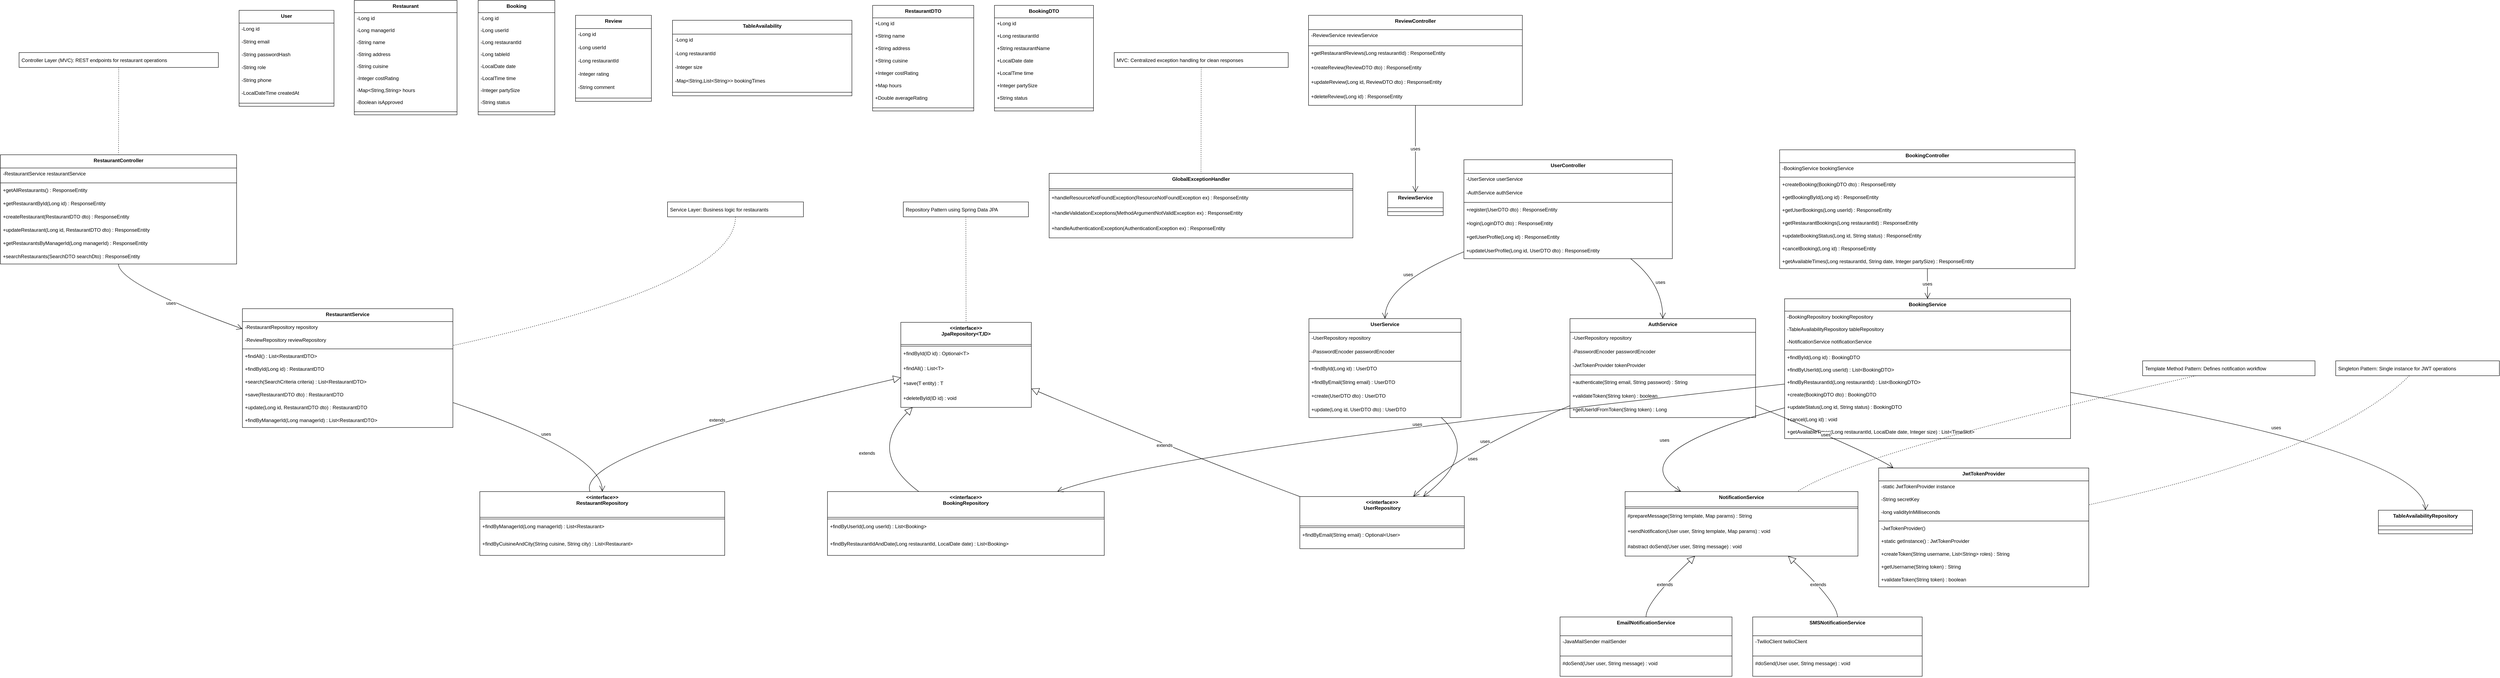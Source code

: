 <mxfile version="26.2.9">
  <diagram name="Page-1" id="ijYJmBXsb1PqmAlayNFn">
    <mxGraphModel dx="3848" dy="2928" grid="1" gridSize="10" guides="1" tooltips="1" connect="1" arrows="1" fold="1" page="1" pageScale="1" pageWidth="850" pageHeight="1100" math="0" shadow="0">
      <root>
        <mxCell id="0" />
        <mxCell id="1" parent="0" />
        <mxCell id="RO0mTksg29DLi3yOSm6j-629" value="RestaurantController" style="swimlane;fontStyle=1;align=center;verticalAlign=top;childLayout=stackLayout;horizontal=1;startSize=32;horizontalStack=0;resizeParent=1;resizeParentMax=0;resizeLast=0;collapsible=0;marginBottom=0;" vertex="1" parent="1">
          <mxGeometry x="370" y="393" width="570" height="264" as="geometry" />
        </mxCell>
        <mxCell id="RO0mTksg29DLi3yOSm6j-630" value="-RestaurantService restaurantService" style="text;strokeColor=none;fillColor=none;align=left;verticalAlign=top;spacingLeft=4;spacingRight=4;overflow=hidden;rotatable=0;points=[[0,0.5],[1,0.5]];portConstraint=eastwest;" vertex="1" parent="RO0mTksg29DLi3yOSm6j-629">
          <mxGeometry y="32" width="570" height="32" as="geometry" />
        </mxCell>
        <mxCell id="RO0mTksg29DLi3yOSm6j-631" style="line;strokeWidth=1;fillColor=none;align=left;verticalAlign=middle;spacingTop=-1;spacingLeft=3;spacingRight=3;rotatable=0;labelPosition=right;points=[];portConstraint=eastwest;strokeColor=inherit;" vertex="1" parent="RO0mTksg29DLi3yOSm6j-629">
          <mxGeometry y="64" width="570" height="8" as="geometry" />
        </mxCell>
        <mxCell id="RO0mTksg29DLi3yOSm6j-632" value="+getAllRestaurants() : ResponseEntity" style="text;strokeColor=none;fillColor=none;align=left;verticalAlign=top;spacingLeft=4;spacingRight=4;overflow=hidden;rotatable=0;points=[[0,0.5],[1,0.5]];portConstraint=eastwest;" vertex="1" parent="RO0mTksg29DLi3yOSm6j-629">
          <mxGeometry y="72" width="570" height="32" as="geometry" />
        </mxCell>
        <mxCell id="RO0mTksg29DLi3yOSm6j-633" value="+getRestaurantById(Long id) : ResponseEntity" style="text;strokeColor=none;fillColor=none;align=left;verticalAlign=top;spacingLeft=4;spacingRight=4;overflow=hidden;rotatable=0;points=[[0,0.5],[1,0.5]];portConstraint=eastwest;" vertex="1" parent="RO0mTksg29DLi3yOSm6j-629">
          <mxGeometry y="104" width="570" height="32" as="geometry" />
        </mxCell>
        <mxCell id="RO0mTksg29DLi3yOSm6j-634" value="+createRestaurant(RestaurantDTO dto) : ResponseEntity" style="text;strokeColor=none;fillColor=none;align=left;verticalAlign=top;spacingLeft=4;spacingRight=4;overflow=hidden;rotatable=0;points=[[0,0.5],[1,0.5]];portConstraint=eastwest;" vertex="1" parent="RO0mTksg29DLi3yOSm6j-629">
          <mxGeometry y="136" width="570" height="32" as="geometry" />
        </mxCell>
        <mxCell id="RO0mTksg29DLi3yOSm6j-635" value="+updateRestaurant(Long id, RestaurantDTO dto) : ResponseEntity" style="text;strokeColor=none;fillColor=none;align=left;verticalAlign=top;spacingLeft=4;spacingRight=4;overflow=hidden;rotatable=0;points=[[0,0.5],[1,0.5]];portConstraint=eastwest;" vertex="1" parent="RO0mTksg29DLi3yOSm6j-629">
          <mxGeometry y="168" width="570" height="32" as="geometry" />
        </mxCell>
        <mxCell id="RO0mTksg29DLi3yOSm6j-636" value="+getRestaurantsByManagerId(Long managerId) : ResponseEntity" style="text;strokeColor=none;fillColor=none;align=left;verticalAlign=top;spacingLeft=4;spacingRight=4;overflow=hidden;rotatable=0;points=[[0,0.5],[1,0.5]];portConstraint=eastwest;" vertex="1" parent="RO0mTksg29DLi3yOSm6j-629">
          <mxGeometry y="200" width="570" height="32" as="geometry" />
        </mxCell>
        <mxCell id="RO0mTksg29DLi3yOSm6j-637" value="+searchRestaurants(SearchDTO searchDto) : ResponseEntity" style="text;strokeColor=none;fillColor=none;align=left;verticalAlign=top;spacingLeft=4;spacingRight=4;overflow=hidden;rotatable=0;points=[[0,0.5],[1,0.5]];portConstraint=eastwest;" vertex="1" parent="RO0mTksg29DLi3yOSm6j-629">
          <mxGeometry y="232" width="570" height="32" as="geometry" />
        </mxCell>
        <mxCell id="RO0mTksg29DLi3yOSm6j-638" value="BookingController" style="swimlane;fontStyle=1;align=center;verticalAlign=top;childLayout=stackLayout;horizontal=1;startSize=31.111;horizontalStack=0;resizeParent=1;resizeParentMax=0;resizeLast=0;collapsible=0;marginBottom=0;" vertex="1" parent="1">
          <mxGeometry x="4664" y="381" width="713" height="287.111" as="geometry" />
        </mxCell>
        <mxCell id="RO0mTksg29DLi3yOSm6j-639" value="-BookingService bookingService" style="text;strokeColor=none;fillColor=none;align=left;verticalAlign=top;spacingLeft=4;spacingRight=4;overflow=hidden;rotatable=0;points=[[0,0.5],[1,0.5]];portConstraint=eastwest;" vertex="1" parent="RO0mTksg29DLi3yOSm6j-638">
          <mxGeometry y="31.111" width="713" height="31" as="geometry" />
        </mxCell>
        <mxCell id="RO0mTksg29DLi3yOSm6j-640" style="line;strokeWidth=1;fillColor=none;align=left;verticalAlign=middle;spacingTop=-1;spacingLeft=3;spacingRight=3;rotatable=0;labelPosition=right;points=[];portConstraint=eastwest;strokeColor=inherit;" vertex="1" parent="RO0mTksg29DLi3yOSm6j-638">
          <mxGeometry y="62.111" width="713" height="8" as="geometry" />
        </mxCell>
        <mxCell id="RO0mTksg29DLi3yOSm6j-641" value="+createBooking(BookingDTO dto) : ResponseEntity" style="text;strokeColor=none;fillColor=none;align=left;verticalAlign=top;spacingLeft=4;spacingRight=4;overflow=hidden;rotatable=0;points=[[0,0.5],[1,0.5]];portConstraint=eastwest;" vertex="1" parent="RO0mTksg29DLi3yOSm6j-638">
          <mxGeometry y="70.111" width="713" height="31" as="geometry" />
        </mxCell>
        <mxCell id="RO0mTksg29DLi3yOSm6j-642" value="+getBookingById(Long id) : ResponseEntity" style="text;strokeColor=none;fillColor=none;align=left;verticalAlign=top;spacingLeft=4;spacingRight=4;overflow=hidden;rotatable=0;points=[[0,0.5],[1,0.5]];portConstraint=eastwest;" vertex="1" parent="RO0mTksg29DLi3yOSm6j-638">
          <mxGeometry y="101.111" width="713" height="31" as="geometry" />
        </mxCell>
        <mxCell id="RO0mTksg29DLi3yOSm6j-643" value="+getUserBookings(Long userId) : ResponseEntity" style="text;strokeColor=none;fillColor=none;align=left;verticalAlign=top;spacingLeft=4;spacingRight=4;overflow=hidden;rotatable=0;points=[[0,0.5],[1,0.5]];portConstraint=eastwest;" vertex="1" parent="RO0mTksg29DLi3yOSm6j-638">
          <mxGeometry y="132.111" width="713" height="31" as="geometry" />
        </mxCell>
        <mxCell id="RO0mTksg29DLi3yOSm6j-644" value="+getRestaurantBookings(Long restaurantId) : ResponseEntity" style="text;strokeColor=none;fillColor=none;align=left;verticalAlign=top;spacingLeft=4;spacingRight=4;overflow=hidden;rotatable=0;points=[[0,0.5],[1,0.5]];portConstraint=eastwest;" vertex="1" parent="RO0mTksg29DLi3yOSm6j-638">
          <mxGeometry y="163.111" width="713" height="31" as="geometry" />
        </mxCell>
        <mxCell id="RO0mTksg29DLi3yOSm6j-645" value="+updateBookingStatus(Long id, String status) : ResponseEntity" style="text;strokeColor=none;fillColor=none;align=left;verticalAlign=top;spacingLeft=4;spacingRight=4;overflow=hidden;rotatable=0;points=[[0,0.5],[1,0.5]];portConstraint=eastwest;" vertex="1" parent="RO0mTksg29DLi3yOSm6j-638">
          <mxGeometry y="194.111" width="713" height="31" as="geometry" />
        </mxCell>
        <mxCell id="RO0mTksg29DLi3yOSm6j-646" value="+cancelBooking(Long id) : ResponseEntity" style="text;strokeColor=none;fillColor=none;align=left;verticalAlign=top;spacingLeft=4;spacingRight=4;overflow=hidden;rotatable=0;points=[[0,0.5],[1,0.5]];portConstraint=eastwest;" vertex="1" parent="RO0mTksg29DLi3yOSm6j-638">
          <mxGeometry y="225.111" width="713" height="31" as="geometry" />
        </mxCell>
        <mxCell id="RO0mTksg29DLi3yOSm6j-647" value="+getAvailableTimes(Long restaurantId, String date, Integer partySize) : ResponseEntity" style="text;strokeColor=none;fillColor=none;align=left;verticalAlign=top;spacingLeft=4;spacingRight=4;overflow=hidden;rotatable=0;points=[[0,0.5],[1,0.5]];portConstraint=eastwest;" vertex="1" parent="RO0mTksg29DLi3yOSm6j-638">
          <mxGeometry y="256.111" width="713" height="31" as="geometry" />
        </mxCell>
        <mxCell id="RO0mTksg29DLi3yOSm6j-648" value="UserController" style="swimlane;fontStyle=1;align=center;verticalAlign=top;childLayout=stackLayout;horizontal=1;startSize=33.143;horizontalStack=0;resizeParent=1;resizeParentMax=0;resizeLast=0;collapsible=0;marginBottom=0;" vertex="1" parent="1">
          <mxGeometry x="3902" y="405" width="503" height="239.143" as="geometry" />
        </mxCell>
        <mxCell id="RO0mTksg29DLi3yOSm6j-649" value="-UserService userService" style="text;strokeColor=none;fillColor=none;align=left;verticalAlign=top;spacingLeft=4;spacingRight=4;overflow=hidden;rotatable=0;points=[[0,0.5],[1,0.5]];portConstraint=eastwest;" vertex="1" parent="RO0mTksg29DLi3yOSm6j-648">
          <mxGeometry y="33.143" width="503" height="33" as="geometry" />
        </mxCell>
        <mxCell id="RO0mTksg29DLi3yOSm6j-650" value="-AuthService authService" style="text;strokeColor=none;fillColor=none;align=left;verticalAlign=top;spacingLeft=4;spacingRight=4;overflow=hidden;rotatable=0;points=[[0,0.5],[1,0.5]];portConstraint=eastwest;" vertex="1" parent="RO0mTksg29DLi3yOSm6j-648">
          <mxGeometry y="66.143" width="503" height="33" as="geometry" />
        </mxCell>
        <mxCell id="RO0mTksg29DLi3yOSm6j-651" style="line;strokeWidth=1;fillColor=none;align=left;verticalAlign=middle;spacingTop=-1;spacingLeft=3;spacingRight=3;rotatable=0;labelPosition=right;points=[];portConstraint=eastwest;strokeColor=inherit;" vertex="1" parent="RO0mTksg29DLi3yOSm6j-648">
          <mxGeometry y="99.143" width="503" height="8" as="geometry" />
        </mxCell>
        <mxCell id="RO0mTksg29DLi3yOSm6j-652" value="+register(UserDTO dto) : ResponseEntity" style="text;strokeColor=none;fillColor=none;align=left;verticalAlign=top;spacingLeft=4;spacingRight=4;overflow=hidden;rotatable=0;points=[[0,0.5],[1,0.5]];portConstraint=eastwest;" vertex="1" parent="RO0mTksg29DLi3yOSm6j-648">
          <mxGeometry y="107.143" width="503" height="33" as="geometry" />
        </mxCell>
        <mxCell id="RO0mTksg29DLi3yOSm6j-653" value="+login(LoginDTO dto) : ResponseEntity" style="text;strokeColor=none;fillColor=none;align=left;verticalAlign=top;spacingLeft=4;spacingRight=4;overflow=hidden;rotatable=0;points=[[0,0.5],[1,0.5]];portConstraint=eastwest;" vertex="1" parent="RO0mTksg29DLi3yOSm6j-648">
          <mxGeometry y="140.143" width="503" height="33" as="geometry" />
        </mxCell>
        <mxCell id="RO0mTksg29DLi3yOSm6j-654" value="+getUserProfile(Long id) : ResponseEntity" style="text;strokeColor=none;fillColor=none;align=left;verticalAlign=top;spacingLeft=4;spacingRight=4;overflow=hidden;rotatable=0;points=[[0,0.5],[1,0.5]];portConstraint=eastwest;" vertex="1" parent="RO0mTksg29DLi3yOSm6j-648">
          <mxGeometry y="173.143" width="503" height="33" as="geometry" />
        </mxCell>
        <mxCell id="RO0mTksg29DLi3yOSm6j-655" value="+updateUserProfile(Long id, UserDTO dto) : ResponseEntity" style="text;strokeColor=none;fillColor=none;align=left;verticalAlign=top;spacingLeft=4;spacingRight=4;overflow=hidden;rotatable=0;points=[[0,0.5],[1,0.5]];portConstraint=eastwest;" vertex="1" parent="RO0mTksg29DLi3yOSm6j-648">
          <mxGeometry y="206.143" width="503" height="33" as="geometry" />
        </mxCell>
        <mxCell id="RO0mTksg29DLi3yOSm6j-656" value="ReviewController" style="swimlane;fontStyle=1;align=center;verticalAlign=top;childLayout=stackLayout;horizontal=1;startSize=34.667;horizontalStack=0;resizeParent=1;resizeParentMax=0;resizeLast=0;collapsible=0;marginBottom=0;" vertex="1" parent="1">
          <mxGeometry x="3527" y="56" width="516" height="217.667" as="geometry" />
        </mxCell>
        <mxCell id="RO0mTksg29DLi3yOSm6j-657" value="-ReviewService reviewService" style="text;strokeColor=none;fillColor=none;align=left;verticalAlign=top;spacingLeft=4;spacingRight=4;overflow=hidden;rotatable=0;points=[[0,0.5],[1,0.5]];portConstraint=eastwest;" vertex="1" parent="RO0mTksg29DLi3yOSm6j-656">
          <mxGeometry y="34.667" width="516" height="35" as="geometry" />
        </mxCell>
        <mxCell id="RO0mTksg29DLi3yOSm6j-658" style="line;strokeWidth=1;fillColor=none;align=left;verticalAlign=middle;spacingTop=-1;spacingLeft=3;spacingRight=3;rotatable=0;labelPosition=right;points=[];portConstraint=eastwest;strokeColor=inherit;" vertex="1" parent="RO0mTksg29DLi3yOSm6j-656">
          <mxGeometry y="69.667" width="516" height="8" as="geometry" />
        </mxCell>
        <mxCell id="RO0mTksg29DLi3yOSm6j-659" value="+getRestaurantReviews(Long restaurantId) : ResponseEntity" style="text;strokeColor=none;fillColor=none;align=left;verticalAlign=top;spacingLeft=4;spacingRight=4;overflow=hidden;rotatable=0;points=[[0,0.5],[1,0.5]];portConstraint=eastwest;" vertex="1" parent="RO0mTksg29DLi3yOSm6j-656">
          <mxGeometry y="77.667" width="516" height="35" as="geometry" />
        </mxCell>
        <mxCell id="RO0mTksg29DLi3yOSm6j-660" value="+createReview(ReviewDTO dto) : ResponseEntity" style="text;strokeColor=none;fillColor=none;align=left;verticalAlign=top;spacingLeft=4;spacingRight=4;overflow=hidden;rotatable=0;points=[[0,0.5],[1,0.5]];portConstraint=eastwest;" vertex="1" parent="RO0mTksg29DLi3yOSm6j-656">
          <mxGeometry y="112.667" width="516" height="35" as="geometry" />
        </mxCell>
        <mxCell id="RO0mTksg29DLi3yOSm6j-661" value="+updateReview(Long id, ReviewDTO dto) : ResponseEntity" style="text;strokeColor=none;fillColor=none;align=left;verticalAlign=top;spacingLeft=4;spacingRight=4;overflow=hidden;rotatable=0;points=[[0,0.5],[1,0.5]];portConstraint=eastwest;" vertex="1" parent="RO0mTksg29DLi3yOSm6j-656">
          <mxGeometry y="147.667" width="516" height="35" as="geometry" />
        </mxCell>
        <mxCell id="RO0mTksg29DLi3yOSm6j-662" value="+deleteReview(Long id) : ResponseEntity" style="text;strokeColor=none;fillColor=none;align=left;verticalAlign=top;spacingLeft=4;spacingRight=4;overflow=hidden;rotatable=0;points=[[0,0.5],[1,0.5]];portConstraint=eastwest;" vertex="1" parent="RO0mTksg29DLi3yOSm6j-656">
          <mxGeometry y="182.667" width="516" height="35" as="geometry" />
        </mxCell>
        <mxCell id="RO0mTksg29DLi3yOSm6j-663" value="User" style="swimlane;fontStyle=1;align=center;verticalAlign=top;childLayout=stackLayout;horizontal=1;startSize=30.933;horizontalStack=0;resizeParent=1;resizeParentMax=0;resizeLast=0;collapsible=0;marginBottom=0;" vertex="1" parent="1">
          <mxGeometry x="946" y="44" width="229" height="231.933" as="geometry" />
        </mxCell>
        <mxCell id="RO0mTksg29DLi3yOSm6j-664" value="-Long id" style="text;strokeColor=none;fillColor=none;align=left;verticalAlign=top;spacingLeft=4;spacingRight=4;overflow=hidden;rotatable=0;points=[[0,0.5],[1,0.5]];portConstraint=eastwest;" vertex="1" parent="RO0mTksg29DLi3yOSm6j-663">
          <mxGeometry y="30.933" width="229" height="31" as="geometry" />
        </mxCell>
        <mxCell id="RO0mTksg29DLi3yOSm6j-665" value="-String email" style="text;strokeColor=none;fillColor=none;align=left;verticalAlign=top;spacingLeft=4;spacingRight=4;overflow=hidden;rotatable=0;points=[[0,0.5],[1,0.5]];portConstraint=eastwest;" vertex="1" parent="RO0mTksg29DLi3yOSm6j-663">
          <mxGeometry y="61.933" width="229" height="31" as="geometry" />
        </mxCell>
        <mxCell id="RO0mTksg29DLi3yOSm6j-666" value="-String passwordHash" style="text;strokeColor=none;fillColor=none;align=left;verticalAlign=top;spacingLeft=4;spacingRight=4;overflow=hidden;rotatable=0;points=[[0,0.5],[1,0.5]];portConstraint=eastwest;" vertex="1" parent="RO0mTksg29DLi3yOSm6j-663">
          <mxGeometry y="92.933" width="229" height="31" as="geometry" />
        </mxCell>
        <mxCell id="RO0mTksg29DLi3yOSm6j-667" value="-String role" style="text;strokeColor=none;fillColor=none;align=left;verticalAlign=top;spacingLeft=4;spacingRight=4;overflow=hidden;rotatable=0;points=[[0,0.5],[1,0.5]];portConstraint=eastwest;" vertex="1" parent="RO0mTksg29DLi3yOSm6j-663">
          <mxGeometry y="123.933" width="229" height="31" as="geometry" />
        </mxCell>
        <mxCell id="RO0mTksg29DLi3yOSm6j-668" value="-String phone" style="text;strokeColor=none;fillColor=none;align=left;verticalAlign=top;spacingLeft=4;spacingRight=4;overflow=hidden;rotatable=0;points=[[0,0.5],[1,0.5]];portConstraint=eastwest;" vertex="1" parent="RO0mTksg29DLi3yOSm6j-663">
          <mxGeometry y="154.933" width="229" height="31" as="geometry" />
        </mxCell>
        <mxCell id="RO0mTksg29DLi3yOSm6j-669" value="-LocalDateTime createdAt" style="text;strokeColor=none;fillColor=none;align=left;verticalAlign=top;spacingLeft=4;spacingRight=4;overflow=hidden;rotatable=0;points=[[0,0.5],[1,0.5]];portConstraint=eastwest;" vertex="1" parent="RO0mTksg29DLi3yOSm6j-663">
          <mxGeometry y="185.933" width="229" height="31" as="geometry" />
        </mxCell>
        <mxCell id="RO0mTksg29DLi3yOSm6j-670" style="line;strokeWidth=1;fillColor=none;align=left;verticalAlign=middle;spacingTop=-1;spacingLeft=3;spacingRight=3;rotatable=0;labelPosition=right;points=[];portConstraint=eastwest;strokeColor=inherit;" vertex="1" parent="RO0mTksg29DLi3yOSm6j-663">
          <mxGeometry y="216.933" width="229" height="15" as="geometry" />
        </mxCell>
        <mxCell id="RO0mTksg29DLi3yOSm6j-671" value="Restaurant" style="swimlane;fontStyle=1;align=center;verticalAlign=top;childLayout=stackLayout;horizontal=1;startSize=29.474;horizontalStack=0;resizeParent=1;resizeParentMax=0;resizeLast=0;collapsible=0;marginBottom=0;" vertex="1" parent="1">
          <mxGeometry x="1224" y="20" width="248" height="276.474" as="geometry" />
        </mxCell>
        <mxCell id="RO0mTksg29DLi3yOSm6j-672" value="-Long id" style="text;strokeColor=none;fillColor=none;align=left;verticalAlign=top;spacingLeft=4;spacingRight=4;overflow=hidden;rotatable=0;points=[[0,0.5],[1,0.5]];portConstraint=eastwest;" vertex="1" parent="RO0mTksg29DLi3yOSm6j-671">
          <mxGeometry y="29.474" width="248" height="29" as="geometry" />
        </mxCell>
        <mxCell id="RO0mTksg29DLi3yOSm6j-673" value="-Long managerId" style="text;strokeColor=none;fillColor=none;align=left;verticalAlign=top;spacingLeft=4;spacingRight=4;overflow=hidden;rotatable=0;points=[[0,0.5],[1,0.5]];portConstraint=eastwest;" vertex="1" parent="RO0mTksg29DLi3yOSm6j-671">
          <mxGeometry y="58.474" width="248" height="29" as="geometry" />
        </mxCell>
        <mxCell id="RO0mTksg29DLi3yOSm6j-674" value="-String name" style="text;strokeColor=none;fillColor=none;align=left;verticalAlign=top;spacingLeft=4;spacingRight=4;overflow=hidden;rotatable=0;points=[[0,0.5],[1,0.5]];portConstraint=eastwest;" vertex="1" parent="RO0mTksg29DLi3yOSm6j-671">
          <mxGeometry y="87.474" width="248" height="29" as="geometry" />
        </mxCell>
        <mxCell id="RO0mTksg29DLi3yOSm6j-675" value="-String address" style="text;strokeColor=none;fillColor=none;align=left;verticalAlign=top;spacingLeft=4;spacingRight=4;overflow=hidden;rotatable=0;points=[[0,0.5],[1,0.5]];portConstraint=eastwest;" vertex="1" parent="RO0mTksg29DLi3yOSm6j-671">
          <mxGeometry y="116.474" width="248" height="29" as="geometry" />
        </mxCell>
        <mxCell id="RO0mTksg29DLi3yOSm6j-676" value="-String cuisine" style="text;strokeColor=none;fillColor=none;align=left;verticalAlign=top;spacingLeft=4;spacingRight=4;overflow=hidden;rotatable=0;points=[[0,0.5],[1,0.5]];portConstraint=eastwest;" vertex="1" parent="RO0mTksg29DLi3yOSm6j-671">
          <mxGeometry y="145.474" width="248" height="29" as="geometry" />
        </mxCell>
        <mxCell id="RO0mTksg29DLi3yOSm6j-677" value="-Integer costRating" style="text;strokeColor=none;fillColor=none;align=left;verticalAlign=top;spacingLeft=4;spacingRight=4;overflow=hidden;rotatable=0;points=[[0,0.5],[1,0.5]];portConstraint=eastwest;" vertex="1" parent="RO0mTksg29DLi3yOSm6j-671">
          <mxGeometry y="174.474" width="248" height="29" as="geometry" />
        </mxCell>
        <mxCell id="RO0mTksg29DLi3yOSm6j-678" value="-Map&lt;String,String&gt; hours" style="text;strokeColor=none;fillColor=none;align=left;verticalAlign=top;spacingLeft=4;spacingRight=4;overflow=hidden;rotatable=0;points=[[0,0.5],[1,0.5]];portConstraint=eastwest;" vertex="1" parent="RO0mTksg29DLi3yOSm6j-671">
          <mxGeometry y="203.474" width="248" height="29" as="geometry" />
        </mxCell>
        <mxCell id="RO0mTksg29DLi3yOSm6j-679" value="-Boolean isApproved" style="text;strokeColor=none;fillColor=none;align=left;verticalAlign=top;spacingLeft=4;spacingRight=4;overflow=hidden;rotatable=0;points=[[0,0.5],[1,0.5]];portConstraint=eastwest;" vertex="1" parent="RO0mTksg29DLi3yOSm6j-671">
          <mxGeometry y="232.474" width="248" height="29" as="geometry" />
        </mxCell>
        <mxCell id="RO0mTksg29DLi3yOSm6j-680" style="line;strokeWidth=1;fillColor=none;align=left;verticalAlign=middle;spacingTop=-1;spacingLeft=3;spacingRight=3;rotatable=0;labelPosition=right;points=[];portConstraint=eastwest;strokeColor=inherit;" vertex="1" parent="RO0mTksg29DLi3yOSm6j-671">
          <mxGeometry y="261.474" width="248" height="15" as="geometry" />
        </mxCell>
        <mxCell id="RO0mTksg29DLi3yOSm6j-681" value="Booking" style="swimlane;fontStyle=1;align=center;verticalAlign=top;childLayout=stackLayout;horizontal=1;startSize=29.474;horizontalStack=0;resizeParent=1;resizeParentMax=0;resizeLast=0;collapsible=0;marginBottom=0;" vertex="1" parent="1">
          <mxGeometry x="1523" y="20" width="185" height="276.474" as="geometry" />
        </mxCell>
        <mxCell id="RO0mTksg29DLi3yOSm6j-682" value="-Long id" style="text;strokeColor=none;fillColor=none;align=left;verticalAlign=top;spacingLeft=4;spacingRight=4;overflow=hidden;rotatable=0;points=[[0,0.5],[1,0.5]];portConstraint=eastwest;" vertex="1" parent="RO0mTksg29DLi3yOSm6j-681">
          <mxGeometry y="29.474" width="185" height="29" as="geometry" />
        </mxCell>
        <mxCell id="RO0mTksg29DLi3yOSm6j-683" value="-Long userId" style="text;strokeColor=none;fillColor=none;align=left;verticalAlign=top;spacingLeft=4;spacingRight=4;overflow=hidden;rotatable=0;points=[[0,0.5],[1,0.5]];portConstraint=eastwest;" vertex="1" parent="RO0mTksg29DLi3yOSm6j-681">
          <mxGeometry y="58.474" width="185" height="29" as="geometry" />
        </mxCell>
        <mxCell id="RO0mTksg29DLi3yOSm6j-684" value="-Long restaurantId" style="text;strokeColor=none;fillColor=none;align=left;verticalAlign=top;spacingLeft=4;spacingRight=4;overflow=hidden;rotatable=0;points=[[0,0.5],[1,0.5]];portConstraint=eastwest;" vertex="1" parent="RO0mTksg29DLi3yOSm6j-681">
          <mxGeometry y="87.474" width="185" height="29" as="geometry" />
        </mxCell>
        <mxCell id="RO0mTksg29DLi3yOSm6j-685" value="-Long tableId" style="text;strokeColor=none;fillColor=none;align=left;verticalAlign=top;spacingLeft=4;spacingRight=4;overflow=hidden;rotatable=0;points=[[0,0.5],[1,0.5]];portConstraint=eastwest;" vertex="1" parent="RO0mTksg29DLi3yOSm6j-681">
          <mxGeometry y="116.474" width="185" height="29" as="geometry" />
        </mxCell>
        <mxCell id="RO0mTksg29DLi3yOSm6j-686" value="-LocalDate date" style="text;strokeColor=none;fillColor=none;align=left;verticalAlign=top;spacingLeft=4;spacingRight=4;overflow=hidden;rotatable=0;points=[[0,0.5],[1,0.5]];portConstraint=eastwest;" vertex="1" parent="RO0mTksg29DLi3yOSm6j-681">
          <mxGeometry y="145.474" width="185" height="29" as="geometry" />
        </mxCell>
        <mxCell id="RO0mTksg29DLi3yOSm6j-687" value="-LocalTime time" style="text;strokeColor=none;fillColor=none;align=left;verticalAlign=top;spacingLeft=4;spacingRight=4;overflow=hidden;rotatable=0;points=[[0,0.5],[1,0.5]];portConstraint=eastwest;" vertex="1" parent="RO0mTksg29DLi3yOSm6j-681">
          <mxGeometry y="174.474" width="185" height="29" as="geometry" />
        </mxCell>
        <mxCell id="RO0mTksg29DLi3yOSm6j-688" value="-Integer partySize" style="text;strokeColor=none;fillColor=none;align=left;verticalAlign=top;spacingLeft=4;spacingRight=4;overflow=hidden;rotatable=0;points=[[0,0.5],[1,0.5]];portConstraint=eastwest;" vertex="1" parent="RO0mTksg29DLi3yOSm6j-681">
          <mxGeometry y="203.474" width="185" height="29" as="geometry" />
        </mxCell>
        <mxCell id="RO0mTksg29DLi3yOSm6j-689" value="-String status" style="text;strokeColor=none;fillColor=none;align=left;verticalAlign=top;spacingLeft=4;spacingRight=4;overflow=hidden;rotatable=0;points=[[0,0.5],[1,0.5]];portConstraint=eastwest;" vertex="1" parent="RO0mTksg29DLi3yOSm6j-681">
          <mxGeometry y="232.474" width="185" height="29" as="geometry" />
        </mxCell>
        <mxCell id="RO0mTksg29DLi3yOSm6j-690" style="line;strokeWidth=1;fillColor=none;align=left;verticalAlign=middle;spacingTop=-1;spacingLeft=3;spacingRight=3;rotatable=0;labelPosition=right;points=[];portConstraint=eastwest;strokeColor=inherit;" vertex="1" parent="RO0mTksg29DLi3yOSm6j-681">
          <mxGeometry y="261.474" width="185" height="15" as="geometry" />
        </mxCell>
        <mxCell id="RO0mTksg29DLi3yOSm6j-691" value="Review" style="swimlane;fontStyle=1;align=center;verticalAlign=top;childLayout=stackLayout;horizontal=1;startSize=32;horizontalStack=0;resizeParent=1;resizeParentMax=0;resizeLast=0;collapsible=0;marginBottom=0;" vertex="1" parent="1">
          <mxGeometry x="1758" y="56" width="183" height="208" as="geometry" />
        </mxCell>
        <mxCell id="RO0mTksg29DLi3yOSm6j-692" value="-Long id" style="text;strokeColor=none;fillColor=none;align=left;verticalAlign=top;spacingLeft=4;spacingRight=4;overflow=hidden;rotatable=0;points=[[0,0.5],[1,0.5]];portConstraint=eastwest;" vertex="1" parent="RO0mTksg29DLi3yOSm6j-691">
          <mxGeometry y="32" width="183" height="32" as="geometry" />
        </mxCell>
        <mxCell id="RO0mTksg29DLi3yOSm6j-693" value="-Long userId" style="text;strokeColor=none;fillColor=none;align=left;verticalAlign=top;spacingLeft=4;spacingRight=4;overflow=hidden;rotatable=0;points=[[0,0.5],[1,0.5]];portConstraint=eastwest;" vertex="1" parent="RO0mTksg29DLi3yOSm6j-691">
          <mxGeometry y="64" width="183" height="32" as="geometry" />
        </mxCell>
        <mxCell id="RO0mTksg29DLi3yOSm6j-694" value="-Long restaurantId" style="text;strokeColor=none;fillColor=none;align=left;verticalAlign=top;spacingLeft=4;spacingRight=4;overflow=hidden;rotatable=0;points=[[0,0.5],[1,0.5]];portConstraint=eastwest;" vertex="1" parent="RO0mTksg29DLi3yOSm6j-691">
          <mxGeometry y="96" width="183" height="32" as="geometry" />
        </mxCell>
        <mxCell id="RO0mTksg29DLi3yOSm6j-695" value="-Integer rating" style="text;strokeColor=none;fillColor=none;align=left;verticalAlign=top;spacingLeft=4;spacingRight=4;overflow=hidden;rotatable=0;points=[[0,0.5],[1,0.5]];portConstraint=eastwest;" vertex="1" parent="RO0mTksg29DLi3yOSm6j-691">
          <mxGeometry y="128" width="183" height="32" as="geometry" />
        </mxCell>
        <mxCell id="RO0mTksg29DLi3yOSm6j-696" value="-String comment" style="text;strokeColor=none;fillColor=none;align=left;verticalAlign=top;spacingLeft=4;spacingRight=4;overflow=hidden;rotatable=0;points=[[0,0.5],[1,0.5]];portConstraint=eastwest;" vertex="1" parent="RO0mTksg29DLi3yOSm6j-691">
          <mxGeometry y="160" width="183" height="32" as="geometry" />
        </mxCell>
        <mxCell id="RO0mTksg29DLi3yOSm6j-697" style="line;strokeWidth=1;fillColor=none;align=left;verticalAlign=middle;spacingTop=-1;spacingLeft=3;spacingRight=3;rotatable=0;labelPosition=right;points=[];portConstraint=eastwest;strokeColor=inherit;" vertex="1" parent="RO0mTksg29DLi3yOSm6j-691">
          <mxGeometry y="192" width="183" height="16" as="geometry" />
        </mxCell>
        <mxCell id="RO0mTksg29DLi3yOSm6j-698" value="TableAvailability" style="swimlane;fontStyle=1;align=center;verticalAlign=top;childLayout=stackLayout;horizontal=1;startSize=33.455;horizontalStack=0;resizeParent=1;resizeParentMax=0;resizeLast=0;collapsible=0;marginBottom=0;" vertex="1" parent="1">
          <mxGeometry x="1992" y="68" width="433" height="182.455" as="geometry" />
        </mxCell>
        <mxCell id="RO0mTksg29DLi3yOSm6j-699" value="-Long id" style="text;strokeColor=none;fillColor=none;align=left;verticalAlign=top;spacingLeft=4;spacingRight=4;overflow=hidden;rotatable=0;points=[[0,0.5],[1,0.5]];portConstraint=eastwest;" vertex="1" parent="RO0mTksg29DLi3yOSm6j-698">
          <mxGeometry y="33.455" width="433" height="33" as="geometry" />
        </mxCell>
        <mxCell id="RO0mTksg29DLi3yOSm6j-700" value="-Long restaurantId" style="text;strokeColor=none;fillColor=none;align=left;verticalAlign=top;spacingLeft=4;spacingRight=4;overflow=hidden;rotatable=0;points=[[0,0.5],[1,0.5]];portConstraint=eastwest;" vertex="1" parent="RO0mTksg29DLi3yOSm6j-698">
          <mxGeometry y="66.455" width="433" height="33" as="geometry" />
        </mxCell>
        <mxCell id="RO0mTksg29DLi3yOSm6j-701" value="-Integer size" style="text;strokeColor=none;fillColor=none;align=left;verticalAlign=top;spacingLeft=4;spacingRight=4;overflow=hidden;rotatable=0;points=[[0,0.5],[1,0.5]];portConstraint=eastwest;" vertex="1" parent="RO0mTksg29DLi3yOSm6j-698">
          <mxGeometry y="99.455" width="433" height="33" as="geometry" />
        </mxCell>
        <mxCell id="RO0mTksg29DLi3yOSm6j-702" value="-Map&lt;String,List&lt;String&gt;&gt; bookingTimes" style="text;strokeColor=none;fillColor=none;align=left;verticalAlign=top;spacingLeft=4;spacingRight=4;overflow=hidden;rotatable=0;points=[[0,0.5],[1,0.5]];portConstraint=eastwest;" vertex="1" parent="RO0mTksg29DLi3yOSm6j-698">
          <mxGeometry y="132.455" width="433" height="33" as="geometry" />
        </mxCell>
        <mxCell id="RO0mTksg29DLi3yOSm6j-703" style="line;strokeWidth=1;fillColor=none;align=left;verticalAlign=middle;spacingTop=-1;spacingLeft=3;spacingRight=3;rotatable=0;labelPosition=right;points=[];portConstraint=eastwest;strokeColor=inherit;" vertex="1" parent="RO0mTksg29DLi3yOSm6j-698">
          <mxGeometry y="165.455" width="433" height="17" as="geometry" />
        </mxCell>
        <mxCell id="RO0mTksg29DLi3yOSm6j-704" value="RestaurantDTO" style="swimlane;fontStyle=1;align=center;verticalAlign=top;childLayout=stackLayout;horizontal=1;startSize=30.118;horizontalStack=0;resizeParent=1;resizeParentMax=0;resizeLast=0;collapsible=0;marginBottom=0;" vertex="1" parent="1">
          <mxGeometry x="2475" y="32" width="244" height="255.118" as="geometry" />
        </mxCell>
        <mxCell id="RO0mTksg29DLi3yOSm6j-705" value="+Long id" style="text;strokeColor=none;fillColor=none;align=left;verticalAlign=top;spacingLeft=4;spacingRight=4;overflow=hidden;rotatable=0;points=[[0,0.5],[1,0.5]];portConstraint=eastwest;" vertex="1" parent="RO0mTksg29DLi3yOSm6j-704">
          <mxGeometry y="30.118" width="244" height="30" as="geometry" />
        </mxCell>
        <mxCell id="RO0mTksg29DLi3yOSm6j-706" value="+String name" style="text;strokeColor=none;fillColor=none;align=left;verticalAlign=top;spacingLeft=4;spacingRight=4;overflow=hidden;rotatable=0;points=[[0,0.5],[1,0.5]];portConstraint=eastwest;" vertex="1" parent="RO0mTksg29DLi3yOSm6j-704">
          <mxGeometry y="60.118" width="244" height="30" as="geometry" />
        </mxCell>
        <mxCell id="RO0mTksg29DLi3yOSm6j-707" value="+String address" style="text;strokeColor=none;fillColor=none;align=left;verticalAlign=top;spacingLeft=4;spacingRight=4;overflow=hidden;rotatable=0;points=[[0,0.5],[1,0.5]];portConstraint=eastwest;" vertex="1" parent="RO0mTksg29DLi3yOSm6j-704">
          <mxGeometry y="90.118" width="244" height="30" as="geometry" />
        </mxCell>
        <mxCell id="RO0mTksg29DLi3yOSm6j-708" value="+String cuisine" style="text;strokeColor=none;fillColor=none;align=left;verticalAlign=top;spacingLeft=4;spacingRight=4;overflow=hidden;rotatable=0;points=[[0,0.5],[1,0.5]];portConstraint=eastwest;" vertex="1" parent="RO0mTksg29DLi3yOSm6j-704">
          <mxGeometry y="120.118" width="244" height="30" as="geometry" />
        </mxCell>
        <mxCell id="RO0mTksg29DLi3yOSm6j-709" value="+Integer costRating" style="text;strokeColor=none;fillColor=none;align=left;verticalAlign=top;spacingLeft=4;spacingRight=4;overflow=hidden;rotatable=0;points=[[0,0.5],[1,0.5]];portConstraint=eastwest;" vertex="1" parent="RO0mTksg29DLi3yOSm6j-704">
          <mxGeometry y="150.118" width="244" height="30" as="geometry" />
        </mxCell>
        <mxCell id="RO0mTksg29DLi3yOSm6j-710" value="+Map hours" style="text;strokeColor=none;fillColor=none;align=left;verticalAlign=top;spacingLeft=4;spacingRight=4;overflow=hidden;rotatable=0;points=[[0,0.5],[1,0.5]];portConstraint=eastwest;" vertex="1" parent="RO0mTksg29DLi3yOSm6j-704">
          <mxGeometry y="180.118" width="244" height="30" as="geometry" />
        </mxCell>
        <mxCell id="RO0mTksg29DLi3yOSm6j-711" value="+Double averageRating" style="text;strokeColor=none;fillColor=none;align=left;verticalAlign=top;spacingLeft=4;spacingRight=4;overflow=hidden;rotatable=0;points=[[0,0.5],[1,0.5]];portConstraint=eastwest;" vertex="1" parent="RO0mTksg29DLi3yOSm6j-704">
          <mxGeometry y="210.118" width="244" height="30" as="geometry" />
        </mxCell>
        <mxCell id="RO0mTksg29DLi3yOSm6j-712" style="line;strokeWidth=1;fillColor=none;align=left;verticalAlign=middle;spacingTop=-1;spacingLeft=3;spacingRight=3;rotatable=0;labelPosition=right;points=[];portConstraint=eastwest;strokeColor=inherit;" vertex="1" parent="RO0mTksg29DLi3yOSm6j-704">
          <mxGeometry y="240.118" width="244" height="15" as="geometry" />
        </mxCell>
        <mxCell id="RO0mTksg29DLi3yOSm6j-713" value="BookingDTO" style="swimlane;fontStyle=1;align=center;verticalAlign=top;childLayout=stackLayout;horizontal=1;startSize=30.118;horizontalStack=0;resizeParent=1;resizeParentMax=0;resizeLast=0;collapsible=0;marginBottom=0;" vertex="1" parent="1">
          <mxGeometry x="2769" y="32" width="239" height="255.118" as="geometry" />
        </mxCell>
        <mxCell id="RO0mTksg29DLi3yOSm6j-714" value="+Long id" style="text;strokeColor=none;fillColor=none;align=left;verticalAlign=top;spacingLeft=4;spacingRight=4;overflow=hidden;rotatable=0;points=[[0,0.5],[1,0.5]];portConstraint=eastwest;" vertex="1" parent="RO0mTksg29DLi3yOSm6j-713">
          <mxGeometry y="30.118" width="239" height="30" as="geometry" />
        </mxCell>
        <mxCell id="RO0mTksg29DLi3yOSm6j-715" value="+Long restaurantId" style="text;strokeColor=none;fillColor=none;align=left;verticalAlign=top;spacingLeft=4;spacingRight=4;overflow=hidden;rotatable=0;points=[[0,0.5],[1,0.5]];portConstraint=eastwest;" vertex="1" parent="RO0mTksg29DLi3yOSm6j-713">
          <mxGeometry y="60.118" width="239" height="30" as="geometry" />
        </mxCell>
        <mxCell id="RO0mTksg29DLi3yOSm6j-716" value="+String restaurantName" style="text;strokeColor=none;fillColor=none;align=left;verticalAlign=top;spacingLeft=4;spacingRight=4;overflow=hidden;rotatable=0;points=[[0,0.5],[1,0.5]];portConstraint=eastwest;" vertex="1" parent="RO0mTksg29DLi3yOSm6j-713">
          <mxGeometry y="90.118" width="239" height="30" as="geometry" />
        </mxCell>
        <mxCell id="RO0mTksg29DLi3yOSm6j-717" value="+LocalDate date" style="text;strokeColor=none;fillColor=none;align=left;verticalAlign=top;spacingLeft=4;spacingRight=4;overflow=hidden;rotatable=0;points=[[0,0.5],[1,0.5]];portConstraint=eastwest;" vertex="1" parent="RO0mTksg29DLi3yOSm6j-713">
          <mxGeometry y="120.118" width="239" height="30" as="geometry" />
        </mxCell>
        <mxCell id="RO0mTksg29DLi3yOSm6j-718" value="+LocalTime time" style="text;strokeColor=none;fillColor=none;align=left;verticalAlign=top;spacingLeft=4;spacingRight=4;overflow=hidden;rotatable=0;points=[[0,0.5],[1,0.5]];portConstraint=eastwest;" vertex="1" parent="RO0mTksg29DLi3yOSm6j-713">
          <mxGeometry y="150.118" width="239" height="30" as="geometry" />
        </mxCell>
        <mxCell id="RO0mTksg29DLi3yOSm6j-719" value="+Integer partySize" style="text;strokeColor=none;fillColor=none;align=left;verticalAlign=top;spacingLeft=4;spacingRight=4;overflow=hidden;rotatable=0;points=[[0,0.5],[1,0.5]];portConstraint=eastwest;" vertex="1" parent="RO0mTksg29DLi3yOSm6j-713">
          <mxGeometry y="180.118" width="239" height="30" as="geometry" />
        </mxCell>
        <mxCell id="RO0mTksg29DLi3yOSm6j-720" value="+String status" style="text;strokeColor=none;fillColor=none;align=left;verticalAlign=top;spacingLeft=4;spacingRight=4;overflow=hidden;rotatable=0;points=[[0,0.5],[1,0.5]];portConstraint=eastwest;" vertex="1" parent="RO0mTksg29DLi3yOSm6j-713">
          <mxGeometry y="210.118" width="239" height="30" as="geometry" />
        </mxCell>
        <mxCell id="RO0mTksg29DLi3yOSm6j-721" style="line;strokeWidth=1;fillColor=none;align=left;verticalAlign=middle;spacingTop=-1;spacingLeft=3;spacingRight=3;rotatable=0;labelPosition=right;points=[];portConstraint=eastwest;strokeColor=inherit;" vertex="1" parent="RO0mTksg29DLi3yOSm6j-713">
          <mxGeometry y="240.118" width="239" height="15" as="geometry" />
        </mxCell>
        <mxCell id="RO0mTksg29DLi3yOSm6j-722" value="RestaurantService" style="swimlane;fontStyle=1;align=center;verticalAlign=top;childLayout=stackLayout;horizontal=1;startSize=31.111;horizontalStack=0;resizeParent=1;resizeParentMax=0;resizeLast=0;collapsible=0;marginBottom=0;" vertex="1" parent="1">
          <mxGeometry x="954" y="765" width="508" height="287.111" as="geometry" />
        </mxCell>
        <mxCell id="RO0mTksg29DLi3yOSm6j-723" value="-RestaurantRepository repository" style="text;strokeColor=none;fillColor=none;align=left;verticalAlign=top;spacingLeft=4;spacingRight=4;overflow=hidden;rotatable=0;points=[[0,0.5],[1,0.5]];portConstraint=eastwest;" vertex="1" parent="RO0mTksg29DLi3yOSm6j-722">
          <mxGeometry y="31.111" width="508" height="31" as="geometry" />
        </mxCell>
        <mxCell id="RO0mTksg29DLi3yOSm6j-724" value="-ReviewRepository reviewRepository" style="text;strokeColor=none;fillColor=none;align=left;verticalAlign=top;spacingLeft=4;spacingRight=4;overflow=hidden;rotatable=0;points=[[0,0.5],[1,0.5]];portConstraint=eastwest;" vertex="1" parent="RO0mTksg29DLi3yOSm6j-722">
          <mxGeometry y="62.111" width="508" height="31" as="geometry" />
        </mxCell>
        <mxCell id="RO0mTksg29DLi3yOSm6j-725" style="line;strokeWidth=1;fillColor=none;align=left;verticalAlign=middle;spacingTop=-1;spacingLeft=3;spacingRight=3;rotatable=0;labelPosition=right;points=[];portConstraint=eastwest;strokeColor=inherit;" vertex="1" parent="RO0mTksg29DLi3yOSm6j-722">
          <mxGeometry y="93.111" width="508" height="8" as="geometry" />
        </mxCell>
        <mxCell id="RO0mTksg29DLi3yOSm6j-726" value="+findAll() : List&lt;RestaurantDTO&gt;" style="text;strokeColor=none;fillColor=none;align=left;verticalAlign=top;spacingLeft=4;spacingRight=4;overflow=hidden;rotatable=0;points=[[0,0.5],[1,0.5]];portConstraint=eastwest;" vertex="1" parent="RO0mTksg29DLi3yOSm6j-722">
          <mxGeometry y="101.111" width="508" height="31" as="geometry" />
        </mxCell>
        <mxCell id="RO0mTksg29DLi3yOSm6j-727" value="+findById(Long id) : RestaurantDTO" style="text;strokeColor=none;fillColor=none;align=left;verticalAlign=top;spacingLeft=4;spacingRight=4;overflow=hidden;rotatable=0;points=[[0,0.5],[1,0.5]];portConstraint=eastwest;" vertex="1" parent="RO0mTksg29DLi3yOSm6j-722">
          <mxGeometry y="132.111" width="508" height="31" as="geometry" />
        </mxCell>
        <mxCell id="RO0mTksg29DLi3yOSm6j-728" value="+search(SearchCriteria criteria) : List&lt;RestaurantDTO&gt;" style="text;strokeColor=none;fillColor=none;align=left;verticalAlign=top;spacingLeft=4;spacingRight=4;overflow=hidden;rotatable=0;points=[[0,0.5],[1,0.5]];portConstraint=eastwest;" vertex="1" parent="RO0mTksg29DLi3yOSm6j-722">
          <mxGeometry y="163.111" width="508" height="31" as="geometry" />
        </mxCell>
        <mxCell id="RO0mTksg29DLi3yOSm6j-729" value="+save(RestaurantDTO dto) : RestaurantDTO" style="text;strokeColor=none;fillColor=none;align=left;verticalAlign=top;spacingLeft=4;spacingRight=4;overflow=hidden;rotatable=0;points=[[0,0.5],[1,0.5]];portConstraint=eastwest;" vertex="1" parent="RO0mTksg29DLi3yOSm6j-722">
          <mxGeometry y="194.111" width="508" height="31" as="geometry" />
        </mxCell>
        <mxCell id="RO0mTksg29DLi3yOSm6j-730" value="+update(Long id, RestaurantDTO dto) : RestaurantDTO" style="text;strokeColor=none;fillColor=none;align=left;verticalAlign=top;spacingLeft=4;spacingRight=4;overflow=hidden;rotatable=0;points=[[0,0.5],[1,0.5]];portConstraint=eastwest;" vertex="1" parent="RO0mTksg29DLi3yOSm6j-722">
          <mxGeometry y="225.111" width="508" height="31" as="geometry" />
        </mxCell>
        <mxCell id="RO0mTksg29DLi3yOSm6j-731" value="+findByManagerId(Long managerId) : List&lt;RestaurantDTO&gt;" style="text;strokeColor=none;fillColor=none;align=left;verticalAlign=top;spacingLeft=4;spacingRight=4;overflow=hidden;rotatable=0;points=[[0,0.5],[1,0.5]];portConstraint=eastwest;" vertex="1" parent="RO0mTksg29DLi3yOSm6j-722">
          <mxGeometry y="256.111" width="508" height="31" as="geometry" />
        </mxCell>
        <mxCell id="RO0mTksg29DLi3yOSm6j-732" value="BookingService" style="swimlane;fontStyle=1;align=center;verticalAlign=top;childLayout=stackLayout;horizontal=1;startSize=29.818;horizontalStack=0;resizeParent=1;resizeParentMax=0;resizeLast=0;collapsible=0;marginBottom=0;" vertex="1" parent="1">
          <mxGeometry x="4676" y="741" width="690" height="337.818" as="geometry" />
        </mxCell>
        <mxCell id="RO0mTksg29DLi3yOSm6j-733" value="-BookingRepository bookingRepository" style="text;strokeColor=none;fillColor=none;align=left;verticalAlign=top;spacingLeft=4;spacingRight=4;overflow=hidden;rotatable=0;points=[[0,0.5],[1,0.5]];portConstraint=eastwest;" vertex="1" parent="RO0mTksg29DLi3yOSm6j-732">
          <mxGeometry y="29.818" width="690" height="30" as="geometry" />
        </mxCell>
        <mxCell id="RO0mTksg29DLi3yOSm6j-734" value="-TableAvailabilityRepository tableRepository" style="text;strokeColor=none;fillColor=none;align=left;verticalAlign=top;spacingLeft=4;spacingRight=4;overflow=hidden;rotatable=0;points=[[0,0.5],[1,0.5]];portConstraint=eastwest;" vertex="1" parent="RO0mTksg29DLi3yOSm6j-732">
          <mxGeometry y="59.818" width="690" height="30" as="geometry" />
        </mxCell>
        <mxCell id="RO0mTksg29DLi3yOSm6j-735" value="-NotificationService notificationService" style="text;strokeColor=none;fillColor=none;align=left;verticalAlign=top;spacingLeft=4;spacingRight=4;overflow=hidden;rotatable=0;points=[[0,0.5],[1,0.5]];portConstraint=eastwest;" vertex="1" parent="RO0mTksg29DLi3yOSm6j-732">
          <mxGeometry y="89.818" width="690" height="30" as="geometry" />
        </mxCell>
        <mxCell id="RO0mTksg29DLi3yOSm6j-736" style="line;strokeWidth=1;fillColor=none;align=left;verticalAlign=middle;spacingTop=-1;spacingLeft=3;spacingRight=3;rotatable=0;labelPosition=right;points=[];portConstraint=eastwest;strokeColor=inherit;" vertex="1" parent="RO0mTksg29DLi3yOSm6j-732">
          <mxGeometry y="119.818" width="690" height="8" as="geometry" />
        </mxCell>
        <mxCell id="RO0mTksg29DLi3yOSm6j-737" value="+findById(Long id) : BookingDTO" style="text;strokeColor=none;fillColor=none;align=left;verticalAlign=top;spacingLeft=4;spacingRight=4;overflow=hidden;rotatable=0;points=[[0,0.5],[1,0.5]];portConstraint=eastwest;" vertex="1" parent="RO0mTksg29DLi3yOSm6j-732">
          <mxGeometry y="127.818" width="690" height="30" as="geometry" />
        </mxCell>
        <mxCell id="RO0mTksg29DLi3yOSm6j-738" value="+findByUserId(Long userId) : List&lt;BookingDTO&gt;" style="text;strokeColor=none;fillColor=none;align=left;verticalAlign=top;spacingLeft=4;spacingRight=4;overflow=hidden;rotatable=0;points=[[0,0.5],[1,0.5]];portConstraint=eastwest;" vertex="1" parent="RO0mTksg29DLi3yOSm6j-732">
          <mxGeometry y="157.818" width="690" height="30" as="geometry" />
        </mxCell>
        <mxCell id="RO0mTksg29DLi3yOSm6j-739" value="+findByRestaurantId(Long restaurantId) : List&lt;BookingDTO&gt;" style="text;strokeColor=none;fillColor=none;align=left;verticalAlign=top;spacingLeft=4;spacingRight=4;overflow=hidden;rotatable=0;points=[[0,0.5],[1,0.5]];portConstraint=eastwest;" vertex="1" parent="RO0mTksg29DLi3yOSm6j-732">
          <mxGeometry y="187.818" width="690" height="30" as="geometry" />
        </mxCell>
        <mxCell id="RO0mTksg29DLi3yOSm6j-740" value="+create(BookingDTO dto) : BookingDTO" style="text;strokeColor=none;fillColor=none;align=left;verticalAlign=top;spacingLeft=4;spacingRight=4;overflow=hidden;rotatable=0;points=[[0,0.5],[1,0.5]];portConstraint=eastwest;" vertex="1" parent="RO0mTksg29DLi3yOSm6j-732">
          <mxGeometry y="217.818" width="690" height="30" as="geometry" />
        </mxCell>
        <mxCell id="RO0mTksg29DLi3yOSm6j-741" value="+updateStatus(Long id, String status) : BookingDTO" style="text;strokeColor=none;fillColor=none;align=left;verticalAlign=top;spacingLeft=4;spacingRight=4;overflow=hidden;rotatable=0;points=[[0,0.5],[1,0.5]];portConstraint=eastwest;" vertex="1" parent="RO0mTksg29DLi3yOSm6j-732">
          <mxGeometry y="247.818" width="690" height="30" as="geometry" />
        </mxCell>
        <mxCell id="RO0mTksg29DLi3yOSm6j-742" value="+cancel(Long id) : void" style="text;strokeColor=none;fillColor=none;align=left;verticalAlign=top;spacingLeft=4;spacingRight=4;overflow=hidden;rotatable=0;points=[[0,0.5],[1,0.5]];portConstraint=eastwest;" vertex="1" parent="RO0mTksg29DLi3yOSm6j-732">
          <mxGeometry y="277.818" width="690" height="30" as="geometry" />
        </mxCell>
        <mxCell id="RO0mTksg29DLi3yOSm6j-743" value="+getAvailableTimes(Long restaurantId, LocalDate date, Integer size) : List&lt;TimeSlot&gt;" style="text;strokeColor=none;fillColor=none;align=left;verticalAlign=top;spacingLeft=4;spacingRight=4;overflow=hidden;rotatable=0;points=[[0,0.5],[1,0.5]];portConstraint=eastwest;" vertex="1" parent="RO0mTksg29DLi3yOSm6j-732">
          <mxGeometry y="307.818" width="690" height="30" as="geometry" />
        </mxCell>
        <mxCell id="RO0mTksg29DLi3yOSm6j-744" value="UserService" style="swimlane;fontStyle=1;align=center;verticalAlign=top;childLayout=stackLayout;horizontal=1;startSize=33.143;horizontalStack=0;resizeParent=1;resizeParentMax=0;resizeLast=0;collapsible=0;marginBottom=0;" vertex="1" parent="1">
          <mxGeometry x="3528" y="789" width="367" height="239.143" as="geometry" />
        </mxCell>
        <mxCell id="RO0mTksg29DLi3yOSm6j-745" value="-UserRepository repository" style="text;strokeColor=none;fillColor=none;align=left;verticalAlign=top;spacingLeft=4;spacingRight=4;overflow=hidden;rotatable=0;points=[[0,0.5],[1,0.5]];portConstraint=eastwest;" vertex="1" parent="RO0mTksg29DLi3yOSm6j-744">
          <mxGeometry y="33.143" width="367" height="33" as="geometry" />
        </mxCell>
        <mxCell id="RO0mTksg29DLi3yOSm6j-746" value="-PasswordEncoder passwordEncoder" style="text;strokeColor=none;fillColor=none;align=left;verticalAlign=top;spacingLeft=4;spacingRight=4;overflow=hidden;rotatable=0;points=[[0,0.5],[1,0.5]];portConstraint=eastwest;" vertex="1" parent="RO0mTksg29DLi3yOSm6j-744">
          <mxGeometry y="66.143" width="367" height="33" as="geometry" />
        </mxCell>
        <mxCell id="RO0mTksg29DLi3yOSm6j-747" style="line;strokeWidth=1;fillColor=none;align=left;verticalAlign=middle;spacingTop=-1;spacingLeft=3;spacingRight=3;rotatable=0;labelPosition=right;points=[];portConstraint=eastwest;strokeColor=inherit;" vertex="1" parent="RO0mTksg29DLi3yOSm6j-744">
          <mxGeometry y="99.143" width="367" height="8" as="geometry" />
        </mxCell>
        <mxCell id="RO0mTksg29DLi3yOSm6j-748" value="+findById(Long id) : UserDTO" style="text;strokeColor=none;fillColor=none;align=left;verticalAlign=top;spacingLeft=4;spacingRight=4;overflow=hidden;rotatable=0;points=[[0,0.5],[1,0.5]];portConstraint=eastwest;" vertex="1" parent="RO0mTksg29DLi3yOSm6j-744">
          <mxGeometry y="107.143" width="367" height="33" as="geometry" />
        </mxCell>
        <mxCell id="RO0mTksg29DLi3yOSm6j-749" value="+findByEmail(String email) : UserDTO" style="text;strokeColor=none;fillColor=none;align=left;verticalAlign=top;spacingLeft=4;spacingRight=4;overflow=hidden;rotatable=0;points=[[0,0.5],[1,0.5]];portConstraint=eastwest;" vertex="1" parent="RO0mTksg29DLi3yOSm6j-744">
          <mxGeometry y="140.143" width="367" height="33" as="geometry" />
        </mxCell>
        <mxCell id="RO0mTksg29DLi3yOSm6j-750" value="+create(UserDTO dto) : UserDTO" style="text;strokeColor=none;fillColor=none;align=left;verticalAlign=top;spacingLeft=4;spacingRight=4;overflow=hidden;rotatable=0;points=[[0,0.5],[1,0.5]];portConstraint=eastwest;" vertex="1" parent="RO0mTksg29DLi3yOSm6j-744">
          <mxGeometry y="173.143" width="367" height="33" as="geometry" />
        </mxCell>
        <mxCell id="RO0mTksg29DLi3yOSm6j-751" value="+update(Long id, UserDTO dto) : UserDTO" style="text;strokeColor=none;fillColor=none;align=left;verticalAlign=top;spacingLeft=4;spacingRight=4;overflow=hidden;rotatable=0;points=[[0,0.5],[1,0.5]];portConstraint=eastwest;" vertex="1" parent="RO0mTksg29DLi3yOSm6j-744">
          <mxGeometry y="206.143" width="367" height="33" as="geometry" />
        </mxCell>
        <mxCell id="RO0mTksg29DLi3yOSm6j-752" value="AuthService" style="swimlane;fontStyle=1;align=center;verticalAlign=top;childLayout=stackLayout;horizontal=1;startSize=33.143;horizontalStack=0;resizeParent=1;resizeParentMax=0;resizeLast=0;collapsible=0;marginBottom=0;" vertex="1" parent="1">
          <mxGeometry x="4158" y="789" width="448" height="239.143" as="geometry" />
        </mxCell>
        <mxCell id="RO0mTksg29DLi3yOSm6j-753" value="-UserRepository repository" style="text;strokeColor=none;fillColor=none;align=left;verticalAlign=top;spacingLeft=4;spacingRight=4;overflow=hidden;rotatable=0;points=[[0,0.5],[1,0.5]];portConstraint=eastwest;" vertex="1" parent="RO0mTksg29DLi3yOSm6j-752">
          <mxGeometry y="33.143" width="448" height="33" as="geometry" />
        </mxCell>
        <mxCell id="RO0mTksg29DLi3yOSm6j-754" value="-PasswordEncoder passwordEncoder" style="text;strokeColor=none;fillColor=none;align=left;verticalAlign=top;spacingLeft=4;spacingRight=4;overflow=hidden;rotatable=0;points=[[0,0.5],[1,0.5]];portConstraint=eastwest;" vertex="1" parent="RO0mTksg29DLi3yOSm6j-752">
          <mxGeometry y="66.143" width="448" height="33" as="geometry" />
        </mxCell>
        <mxCell id="RO0mTksg29DLi3yOSm6j-755" value="-JwtTokenProvider tokenProvider" style="text;strokeColor=none;fillColor=none;align=left;verticalAlign=top;spacingLeft=4;spacingRight=4;overflow=hidden;rotatable=0;points=[[0,0.5],[1,0.5]];portConstraint=eastwest;" vertex="1" parent="RO0mTksg29DLi3yOSm6j-752">
          <mxGeometry y="99.143" width="448" height="33" as="geometry" />
        </mxCell>
        <mxCell id="RO0mTksg29DLi3yOSm6j-756" style="line;strokeWidth=1;fillColor=none;align=left;verticalAlign=middle;spacingTop=-1;spacingLeft=3;spacingRight=3;rotatable=0;labelPosition=right;points=[];portConstraint=eastwest;strokeColor=inherit;" vertex="1" parent="RO0mTksg29DLi3yOSm6j-752">
          <mxGeometry y="132.143" width="448" height="8" as="geometry" />
        </mxCell>
        <mxCell id="RO0mTksg29DLi3yOSm6j-757" value="+authenticate(String email, String password) : String" style="text;strokeColor=none;fillColor=none;align=left;verticalAlign=top;spacingLeft=4;spacingRight=4;overflow=hidden;rotatable=0;points=[[0,0.5],[1,0.5]];portConstraint=eastwest;" vertex="1" parent="RO0mTksg29DLi3yOSm6j-752">
          <mxGeometry y="140.143" width="448" height="33" as="geometry" />
        </mxCell>
        <mxCell id="RO0mTksg29DLi3yOSm6j-758" value="+validateToken(String token) : boolean" style="text;strokeColor=none;fillColor=none;align=left;verticalAlign=top;spacingLeft=4;spacingRight=4;overflow=hidden;rotatable=0;points=[[0,0.5],[1,0.5]];portConstraint=eastwest;" vertex="1" parent="RO0mTksg29DLi3yOSm6j-752">
          <mxGeometry y="173.143" width="448" height="33" as="geometry" />
        </mxCell>
        <mxCell id="RO0mTksg29DLi3yOSm6j-759" value="+getUserIdFromToken(String token) : Long" style="text;strokeColor=none;fillColor=none;align=left;verticalAlign=top;spacingLeft=4;spacingRight=4;overflow=hidden;rotatable=0;points=[[0,0.5],[1,0.5]];portConstraint=eastwest;" vertex="1" parent="RO0mTksg29DLi3yOSm6j-752">
          <mxGeometry y="206.143" width="448" height="33" as="geometry" />
        </mxCell>
        <mxCell id="RO0mTksg29DLi3yOSm6j-760" value="&lt;&lt;interface&gt;&gt;&#xa;JpaRepository&lt;T,ID&gt;" style="swimlane;fontStyle=1;align=center;verticalAlign=top;childLayout=stackLayout;horizontal=1;startSize=53.5;horizontalStack=0;resizeParent=1;resizeParentMax=0;resizeLast=0;collapsible=0;marginBottom=0;" vertex="1" parent="1">
          <mxGeometry x="2543" y="798" width="315" height="205.5" as="geometry" />
        </mxCell>
        <mxCell id="RO0mTksg29DLi3yOSm6j-761" style="line;strokeWidth=1;fillColor=none;align=left;verticalAlign=middle;spacingTop=-1;spacingLeft=3;spacingRight=3;rotatable=0;labelPosition=right;points=[];portConstraint=eastwest;strokeColor=inherit;" vertex="1" parent="RO0mTksg29DLi3yOSm6j-760">
          <mxGeometry y="53.5" width="315" height="8" as="geometry" />
        </mxCell>
        <mxCell id="RO0mTksg29DLi3yOSm6j-762" value="+findById(ID id) : Optional&lt;T&gt;" style="text;strokeColor=none;fillColor=none;align=left;verticalAlign=top;spacingLeft=4;spacingRight=4;overflow=hidden;rotatable=0;points=[[0,0.5],[1,0.5]];portConstraint=eastwest;" vertex="1" parent="RO0mTksg29DLi3yOSm6j-760">
          <mxGeometry y="61.5" width="315" height="36" as="geometry" />
        </mxCell>
        <mxCell id="RO0mTksg29DLi3yOSm6j-763" value="+findAll() : List&lt;T&gt;" style="text;strokeColor=none;fillColor=none;align=left;verticalAlign=top;spacingLeft=4;spacingRight=4;overflow=hidden;rotatable=0;points=[[0,0.5],[1,0.5]];portConstraint=eastwest;" vertex="1" parent="RO0mTksg29DLi3yOSm6j-760">
          <mxGeometry y="97.5" width="315" height="36" as="geometry" />
        </mxCell>
        <mxCell id="RO0mTksg29DLi3yOSm6j-764" value="+save(T entity) : T" style="text;strokeColor=none;fillColor=none;align=left;verticalAlign=top;spacingLeft=4;spacingRight=4;overflow=hidden;rotatable=0;points=[[0,0.5],[1,0.5]];portConstraint=eastwest;" vertex="1" parent="RO0mTksg29DLi3yOSm6j-760">
          <mxGeometry y="133.5" width="315" height="36" as="geometry" />
        </mxCell>
        <mxCell id="RO0mTksg29DLi3yOSm6j-765" value="+deleteById(ID id) : void" style="text;strokeColor=none;fillColor=none;align=left;verticalAlign=top;spacingLeft=4;spacingRight=4;overflow=hidden;rotatable=0;points=[[0,0.5],[1,0.5]];portConstraint=eastwest;" vertex="1" parent="RO0mTksg29DLi3yOSm6j-760">
          <mxGeometry y="169.5" width="315" height="36" as="geometry" />
        </mxCell>
        <mxCell id="RO0mTksg29DLi3yOSm6j-766" value="&lt;&lt;interface&gt;&gt;&#xa;RestaurantRepository" style="swimlane;fontStyle=1;align=center;verticalAlign=top;childLayout=stackLayout;horizontal=1;startSize=62.25;horizontalStack=0;resizeParent=1;resizeParentMax=0;resizeLast=0;collapsible=0;marginBottom=0;" vertex="1" parent="1">
          <mxGeometry x="1527" y="1207" width="591" height="154.25" as="geometry" />
        </mxCell>
        <mxCell id="RO0mTksg29DLi3yOSm6j-767" style="line;strokeWidth=1;fillColor=none;align=left;verticalAlign=middle;spacingTop=-1;spacingLeft=3;spacingRight=3;rotatable=0;labelPosition=right;points=[];portConstraint=eastwest;strokeColor=inherit;" vertex="1" parent="RO0mTksg29DLi3yOSm6j-766">
          <mxGeometry y="62.25" width="591" height="8" as="geometry" />
        </mxCell>
        <mxCell id="RO0mTksg29DLi3yOSm6j-768" value="+findByManagerId(Long managerId) : List&lt;Restaurant&gt;" style="text;strokeColor=none;fillColor=none;align=left;verticalAlign=top;spacingLeft=4;spacingRight=4;overflow=hidden;rotatable=0;points=[[0,0.5],[1,0.5]];portConstraint=eastwest;" vertex="1" parent="RO0mTksg29DLi3yOSm6j-766">
          <mxGeometry y="70.25" width="591" height="42" as="geometry" />
        </mxCell>
        <mxCell id="RO0mTksg29DLi3yOSm6j-769" value="+findByCuisineAndCity(String cuisine, String city) : List&lt;Restaurant&gt;" style="text;strokeColor=none;fillColor=none;align=left;verticalAlign=top;spacingLeft=4;spacingRight=4;overflow=hidden;rotatable=0;points=[[0,0.5],[1,0.5]];portConstraint=eastwest;" vertex="1" parent="RO0mTksg29DLi3yOSm6j-766">
          <mxGeometry y="112.25" width="591" height="42" as="geometry" />
        </mxCell>
        <mxCell id="RO0mTksg29DLi3yOSm6j-770" value="&lt;&lt;interface&gt;&gt;&#xa;BookingRepository" style="swimlane;fontStyle=1;align=center;verticalAlign=top;childLayout=stackLayout;horizontal=1;startSize=62.25;horizontalStack=0;resizeParent=1;resizeParentMax=0;resizeLast=0;collapsible=0;marginBottom=0;" vertex="1" parent="1">
          <mxGeometry x="2366" y="1207" width="668" height="154.25" as="geometry" />
        </mxCell>
        <mxCell id="RO0mTksg29DLi3yOSm6j-771" style="line;strokeWidth=1;fillColor=none;align=left;verticalAlign=middle;spacingTop=-1;spacingLeft=3;spacingRight=3;rotatable=0;labelPosition=right;points=[];portConstraint=eastwest;strokeColor=inherit;" vertex="1" parent="RO0mTksg29DLi3yOSm6j-770">
          <mxGeometry y="62.25" width="668" height="8" as="geometry" />
        </mxCell>
        <mxCell id="RO0mTksg29DLi3yOSm6j-772" value="+findByUserId(Long userId) : List&lt;Booking&gt;" style="text;strokeColor=none;fillColor=none;align=left;verticalAlign=top;spacingLeft=4;spacingRight=4;overflow=hidden;rotatable=0;points=[[0,0.5],[1,0.5]];portConstraint=eastwest;" vertex="1" parent="RO0mTksg29DLi3yOSm6j-770">
          <mxGeometry y="70.25" width="668" height="42" as="geometry" />
        </mxCell>
        <mxCell id="RO0mTksg29DLi3yOSm6j-773" value="+findByRestaurantIdAndDate(Long restaurantId, LocalDate date) : List&lt;Booking&gt;" style="text;strokeColor=none;fillColor=none;align=left;verticalAlign=top;spacingLeft=4;spacingRight=4;overflow=hidden;rotatable=0;points=[[0,0.5],[1,0.5]];portConstraint=eastwest;" vertex="1" parent="RO0mTksg29DLi3yOSm6j-770">
          <mxGeometry y="112.25" width="668" height="42" as="geometry" />
        </mxCell>
        <mxCell id="RO0mTksg29DLi3yOSm6j-774" value="&lt;&lt;interface&gt;&gt;&#xa;UserRepository" style="swimlane;fontStyle=1;align=center;verticalAlign=top;childLayout=stackLayout;horizontal=1;startSize=71;horizontalStack=0;resizeParent=1;resizeParentMax=0;resizeLast=0;collapsible=0;marginBottom=0;" vertex="1" parent="1">
          <mxGeometry x="3506" y="1219" width="397" height="126" as="geometry" />
        </mxCell>
        <mxCell id="RO0mTksg29DLi3yOSm6j-775" style="line;strokeWidth=1;fillColor=none;align=left;verticalAlign=middle;spacingTop=-1;spacingLeft=3;spacingRight=3;rotatable=0;labelPosition=right;points=[];portConstraint=eastwest;strokeColor=inherit;" vertex="1" parent="RO0mTksg29DLi3yOSm6j-774">
          <mxGeometry y="71" width="397" height="8" as="geometry" />
        </mxCell>
        <mxCell id="RO0mTksg29DLi3yOSm6j-776" value="+findByEmail(String email) : Optional&lt;User&gt;" style="text;strokeColor=none;fillColor=none;align=left;verticalAlign=top;spacingLeft=4;spacingRight=4;overflow=hidden;rotatable=0;points=[[0,0.5],[1,0.5]];portConstraint=eastwest;" vertex="1" parent="RO0mTksg29DLi3yOSm6j-774">
          <mxGeometry y="79" width="397" height="47" as="geometry" />
        </mxCell>
        <mxCell id="RO0mTksg29DLi3yOSm6j-777" value="NotificationService" style="swimlane;fontStyle=1;align=center;verticalAlign=top;childLayout=stackLayout;horizontal=1;startSize=36.889;horizontalStack=0;resizeParent=1;resizeParentMax=0;resizeLast=0;collapsible=0;marginBottom=0;" vertex="1" parent="1">
          <mxGeometry x="4291" y="1207" width="562" height="155.889" as="geometry" />
        </mxCell>
        <mxCell id="RO0mTksg29DLi3yOSm6j-778" style="line;strokeWidth=1;fillColor=none;align=left;verticalAlign=middle;spacingTop=-1;spacingLeft=3;spacingRight=3;rotatable=0;labelPosition=right;points=[];portConstraint=eastwest;strokeColor=inherit;" vertex="1" parent="RO0mTksg29DLi3yOSm6j-777">
          <mxGeometry y="36.889" width="562" height="8" as="geometry" />
        </mxCell>
        <mxCell id="RO0mTksg29DLi3yOSm6j-779" value="#prepareMessage(String template, Map params) : String" style="text;strokeColor=none;fillColor=none;align=left;verticalAlign=top;spacingLeft=4;spacingRight=4;overflow=hidden;rotatable=0;points=[[0,0.5],[1,0.5]];portConstraint=eastwest;" vertex="1" parent="RO0mTksg29DLi3yOSm6j-777">
          <mxGeometry y="44.889" width="562" height="37" as="geometry" />
        </mxCell>
        <mxCell id="RO0mTksg29DLi3yOSm6j-780" value="+sendNotification(User user, String template, Map params) : void" style="text;strokeColor=none;fillColor=none;align=left;verticalAlign=top;spacingLeft=4;spacingRight=4;overflow=hidden;rotatable=0;points=[[0,0.5],[1,0.5]];portConstraint=eastwest;" vertex="1" parent="RO0mTksg29DLi3yOSm6j-777">
          <mxGeometry y="81.889" width="562" height="37" as="geometry" />
        </mxCell>
        <mxCell id="RO0mTksg29DLi3yOSm6j-781" value="#abstract doSend(User user, String message) : void" style="text;strokeColor=none;fillColor=none;align=left;verticalAlign=top;spacingLeft=4;spacingRight=4;overflow=hidden;rotatable=0;points=[[0,0.5],[1,0.5]];portConstraint=eastwest;" vertex="1" parent="RO0mTksg29DLi3yOSm6j-777">
          <mxGeometry y="118.889" width="562" height="37" as="geometry" />
        </mxCell>
        <mxCell id="RO0mTksg29DLi3yOSm6j-782" value="EmailNotificationService" style="swimlane;fontStyle=1;align=center;verticalAlign=top;childLayout=stackLayout;horizontal=1;startSize=45.333;horizontalStack=0;resizeParent=1;resizeParentMax=0;resizeLast=0;collapsible=0;marginBottom=0;" vertex="1" parent="1">
          <mxGeometry x="4134" y="1510" width="415" height="143.333" as="geometry" />
        </mxCell>
        <mxCell id="RO0mTksg29DLi3yOSm6j-783" value="-JavaMailSender mailSender" style="text;strokeColor=none;fillColor=none;align=left;verticalAlign=top;spacingLeft=4;spacingRight=4;overflow=hidden;rotatable=0;points=[[0,0.5],[1,0.5]];portConstraint=eastwest;" vertex="1" parent="RO0mTksg29DLi3yOSm6j-782">
          <mxGeometry y="45.333" width="415" height="45" as="geometry" />
        </mxCell>
        <mxCell id="RO0mTksg29DLi3yOSm6j-784" style="line;strokeWidth=1;fillColor=none;align=left;verticalAlign=middle;spacingTop=-1;spacingLeft=3;spacingRight=3;rotatable=0;labelPosition=right;points=[];portConstraint=eastwest;strokeColor=inherit;" vertex="1" parent="RO0mTksg29DLi3yOSm6j-782">
          <mxGeometry y="90.333" width="415" height="8" as="geometry" />
        </mxCell>
        <mxCell id="RO0mTksg29DLi3yOSm6j-785" value="#doSend(User user, String message) : void" style="text;strokeColor=none;fillColor=none;align=left;verticalAlign=top;spacingLeft=4;spacingRight=4;overflow=hidden;rotatable=0;points=[[0,0.5],[1,0.5]];portConstraint=eastwest;" vertex="1" parent="RO0mTksg29DLi3yOSm6j-782">
          <mxGeometry y="98.333" width="415" height="45" as="geometry" />
        </mxCell>
        <mxCell id="RO0mTksg29DLi3yOSm6j-786" value="SMSNotificationService" style="swimlane;fontStyle=1;align=center;verticalAlign=top;childLayout=stackLayout;horizontal=1;startSize=45.333;horizontalStack=0;resizeParent=1;resizeParentMax=0;resizeLast=0;collapsible=0;marginBottom=0;" vertex="1" parent="1">
          <mxGeometry x="4599" y="1510" width="409" height="143.333" as="geometry" />
        </mxCell>
        <mxCell id="RO0mTksg29DLi3yOSm6j-787" value="-TwilioClient twilioClient" style="text;strokeColor=none;fillColor=none;align=left;verticalAlign=top;spacingLeft=4;spacingRight=4;overflow=hidden;rotatable=0;points=[[0,0.5],[1,0.5]];portConstraint=eastwest;" vertex="1" parent="RO0mTksg29DLi3yOSm6j-786">
          <mxGeometry y="45.333" width="409" height="45" as="geometry" />
        </mxCell>
        <mxCell id="RO0mTksg29DLi3yOSm6j-788" style="line;strokeWidth=1;fillColor=none;align=left;verticalAlign=middle;spacingTop=-1;spacingLeft=3;spacingRight=3;rotatable=0;labelPosition=right;points=[];portConstraint=eastwest;strokeColor=inherit;" vertex="1" parent="RO0mTksg29DLi3yOSm6j-786">
          <mxGeometry y="90.333" width="409" height="8" as="geometry" />
        </mxCell>
        <mxCell id="RO0mTksg29DLi3yOSm6j-789" value="#doSend(User user, String message) : void" style="text;strokeColor=none;fillColor=none;align=left;verticalAlign=top;spacingLeft=4;spacingRight=4;overflow=hidden;rotatable=0;points=[[0,0.5],[1,0.5]];portConstraint=eastwest;" vertex="1" parent="RO0mTksg29DLi3yOSm6j-786">
          <mxGeometry y="98.333" width="409" height="45" as="geometry" />
        </mxCell>
        <mxCell id="RO0mTksg29DLi3yOSm6j-790" value="JwtTokenProvider" style="swimlane;fontStyle=1;align=center;verticalAlign=top;childLayout=stackLayout;horizontal=1;startSize=31.111;horizontalStack=0;resizeParent=1;resizeParentMax=0;resizeLast=0;collapsible=0;marginBottom=0;" vertex="1" parent="1">
          <mxGeometry x="4903" y="1150" width="507" height="287.111" as="geometry" />
        </mxCell>
        <mxCell id="RO0mTksg29DLi3yOSm6j-791" value="-static JwtTokenProvider instance" style="text;strokeColor=none;fillColor=none;align=left;verticalAlign=top;spacingLeft=4;spacingRight=4;overflow=hidden;rotatable=0;points=[[0,0.5],[1,0.5]];portConstraint=eastwest;" vertex="1" parent="RO0mTksg29DLi3yOSm6j-790">
          <mxGeometry y="31.111" width="507" height="31" as="geometry" />
        </mxCell>
        <mxCell id="RO0mTksg29DLi3yOSm6j-792" value="-String secretKey" style="text;strokeColor=none;fillColor=none;align=left;verticalAlign=top;spacingLeft=4;spacingRight=4;overflow=hidden;rotatable=0;points=[[0,0.5],[1,0.5]];portConstraint=eastwest;" vertex="1" parent="RO0mTksg29DLi3yOSm6j-790">
          <mxGeometry y="62.111" width="507" height="31" as="geometry" />
        </mxCell>
        <mxCell id="RO0mTksg29DLi3yOSm6j-793" value="-long validityInMilliseconds" style="text;strokeColor=none;fillColor=none;align=left;verticalAlign=top;spacingLeft=4;spacingRight=4;overflow=hidden;rotatable=0;points=[[0,0.5],[1,0.5]];portConstraint=eastwest;" vertex="1" parent="RO0mTksg29DLi3yOSm6j-790">
          <mxGeometry y="93.111" width="507" height="31" as="geometry" />
        </mxCell>
        <mxCell id="RO0mTksg29DLi3yOSm6j-794" style="line;strokeWidth=1;fillColor=none;align=left;verticalAlign=middle;spacingTop=-1;spacingLeft=3;spacingRight=3;rotatable=0;labelPosition=right;points=[];portConstraint=eastwest;strokeColor=inherit;" vertex="1" parent="RO0mTksg29DLi3yOSm6j-790">
          <mxGeometry y="124.111" width="507" height="8" as="geometry" />
        </mxCell>
        <mxCell id="RO0mTksg29DLi3yOSm6j-795" value="-JwtTokenProvider()" style="text;strokeColor=none;fillColor=none;align=left;verticalAlign=top;spacingLeft=4;spacingRight=4;overflow=hidden;rotatable=0;points=[[0,0.5],[1,0.5]];portConstraint=eastwest;" vertex="1" parent="RO0mTksg29DLi3yOSm6j-790">
          <mxGeometry y="132.111" width="507" height="31" as="geometry" />
        </mxCell>
        <mxCell id="RO0mTksg29DLi3yOSm6j-796" value="+static getInstance() : JwtTokenProvider" style="text;strokeColor=none;fillColor=none;align=left;verticalAlign=top;spacingLeft=4;spacingRight=4;overflow=hidden;rotatable=0;points=[[0,0.5],[1,0.5]];portConstraint=eastwest;" vertex="1" parent="RO0mTksg29DLi3yOSm6j-790">
          <mxGeometry y="163.111" width="507" height="31" as="geometry" />
        </mxCell>
        <mxCell id="RO0mTksg29DLi3yOSm6j-797" value="+createToken(String username, List&lt;String&gt; roles) : String" style="text;strokeColor=none;fillColor=none;align=left;verticalAlign=top;spacingLeft=4;spacingRight=4;overflow=hidden;rotatable=0;points=[[0,0.5],[1,0.5]];portConstraint=eastwest;" vertex="1" parent="RO0mTksg29DLi3yOSm6j-790">
          <mxGeometry y="194.111" width="507" height="31" as="geometry" />
        </mxCell>
        <mxCell id="RO0mTksg29DLi3yOSm6j-798" value="+getUsername(String token) : String" style="text;strokeColor=none;fillColor=none;align=left;verticalAlign=top;spacingLeft=4;spacingRight=4;overflow=hidden;rotatable=0;points=[[0,0.5],[1,0.5]];portConstraint=eastwest;" vertex="1" parent="RO0mTksg29DLi3yOSm6j-790">
          <mxGeometry y="225.111" width="507" height="31" as="geometry" />
        </mxCell>
        <mxCell id="RO0mTksg29DLi3yOSm6j-799" value="+validateToken(String token) : boolean" style="text;strokeColor=none;fillColor=none;align=left;verticalAlign=top;spacingLeft=4;spacingRight=4;overflow=hidden;rotatable=0;points=[[0,0.5],[1,0.5]];portConstraint=eastwest;" vertex="1" parent="RO0mTksg29DLi3yOSm6j-790">
          <mxGeometry y="256.111" width="507" height="31" as="geometry" />
        </mxCell>
        <mxCell id="RO0mTksg29DLi3yOSm6j-800" value="GlobalExceptionHandler" style="swimlane;fontStyle=1;align=center;verticalAlign=top;childLayout=stackLayout;horizontal=1;startSize=36.889;horizontalStack=0;resizeParent=1;resizeParentMax=0;resizeLast=0;collapsible=0;marginBottom=0;" vertex="1" parent="1">
          <mxGeometry x="2901" y="438" width="733" height="155.889" as="geometry" />
        </mxCell>
        <mxCell id="RO0mTksg29DLi3yOSm6j-801" style="line;strokeWidth=1;fillColor=none;align=left;verticalAlign=middle;spacingTop=-1;spacingLeft=3;spacingRight=3;rotatable=0;labelPosition=right;points=[];portConstraint=eastwest;strokeColor=inherit;" vertex="1" parent="RO0mTksg29DLi3yOSm6j-800">
          <mxGeometry y="36.889" width="733" height="8" as="geometry" />
        </mxCell>
        <mxCell id="RO0mTksg29DLi3yOSm6j-802" value="+handleResourceNotFoundException(ResourceNotFoundException ex) : ResponseEntity" style="text;strokeColor=none;fillColor=none;align=left;verticalAlign=top;spacingLeft=4;spacingRight=4;overflow=hidden;rotatable=0;points=[[0,0.5],[1,0.5]];portConstraint=eastwest;" vertex="1" parent="RO0mTksg29DLi3yOSm6j-800">
          <mxGeometry y="44.889" width="733" height="37" as="geometry" />
        </mxCell>
        <mxCell id="RO0mTksg29DLi3yOSm6j-803" value="+handleValidationExceptions(MethodArgumentNotValidException ex) : ResponseEntity" style="text;strokeColor=none;fillColor=none;align=left;verticalAlign=top;spacingLeft=4;spacingRight=4;overflow=hidden;rotatable=0;points=[[0,0.5],[1,0.5]];portConstraint=eastwest;" vertex="1" parent="RO0mTksg29DLi3yOSm6j-800">
          <mxGeometry y="81.889" width="733" height="37" as="geometry" />
        </mxCell>
        <mxCell id="RO0mTksg29DLi3yOSm6j-804" value="+handleAuthenticationException(AuthenticationException ex) : ResponseEntity" style="text;strokeColor=none;fillColor=none;align=left;verticalAlign=top;spacingLeft=4;spacingRight=4;overflow=hidden;rotatable=0;points=[[0,0.5],[1,0.5]];portConstraint=eastwest;" vertex="1" parent="RO0mTksg29DLi3yOSm6j-800">
          <mxGeometry y="118.889" width="733" height="37" as="geometry" />
        </mxCell>
        <mxCell id="RO0mTksg29DLi3yOSm6j-805" value="ReviewService" style="swimlane;fontStyle=1;align=center;verticalAlign=top;childLayout=stackLayout;horizontal=1;startSize=38;horizontalStack=0;resizeParent=1;resizeParentMax=0;resizeLast=0;collapsible=0;marginBottom=0;" vertex="1" parent="1">
          <mxGeometry x="3718" y="483" width="134" height="57" as="geometry" />
        </mxCell>
        <mxCell id="RO0mTksg29DLi3yOSm6j-806" style="line;strokeWidth=1;fillColor=none;align=left;verticalAlign=middle;spacingTop=-1;spacingLeft=3;spacingRight=3;rotatable=0;labelPosition=right;points=[];portConstraint=eastwest;strokeColor=inherit;" vertex="1" parent="RO0mTksg29DLi3yOSm6j-805">
          <mxGeometry y="38" width="134" height="19" as="geometry" />
        </mxCell>
        <mxCell id="RO0mTksg29DLi3yOSm6j-807" value="TableAvailabilityRepository" style="swimlane;fontStyle=1;align=center;verticalAlign=top;childLayout=stackLayout;horizontal=1;startSize=38;horizontalStack=0;resizeParent=1;resizeParentMax=0;resizeLast=0;collapsible=0;marginBottom=0;" vertex="1" parent="1">
          <mxGeometry x="6109" y="1252" width="227" height="57" as="geometry" />
        </mxCell>
        <mxCell id="RO0mTksg29DLi3yOSm6j-808" style="line;strokeWidth=1;fillColor=none;align=left;verticalAlign=middle;spacingTop=-1;spacingLeft=3;spacingRight=3;rotatable=0;labelPosition=right;points=[];portConstraint=eastwest;strokeColor=inherit;" vertex="1" parent="RO0mTksg29DLi3yOSm6j-807">
          <mxGeometry y="38" width="227" height="19" as="geometry" />
        </mxCell>
        <mxCell id="RO0mTksg29DLi3yOSm6j-809" value="Controller Layer (MVC): REST endpoints for restaurant operations" style="align=left;spacingLeft=4;" vertex="1" parent="1">
          <mxGeometry x="415" y="146" width="481" height="36" as="geometry" />
        </mxCell>
        <mxCell id="RO0mTksg29DLi3yOSm6j-810" value="Service Layer: Business logic for restaurants" style="align=left;spacingLeft=4;" vertex="1" parent="1">
          <mxGeometry x="1980" y="507" width="328" height="36" as="geometry" />
        </mxCell>
        <mxCell id="RO0mTksg29DLi3yOSm6j-811" value="Repository Pattern using Spring Data JPA" style="align=left;spacingLeft=4;" vertex="1" parent="1">
          <mxGeometry x="2549" y="507" width="302" height="36" as="geometry" />
        </mxCell>
        <mxCell id="RO0mTksg29DLi3yOSm6j-812" value="Template Method Pattern: Defines notification workflow" style="align=left;spacingLeft=4;" vertex="1" parent="1">
          <mxGeometry x="5540" y="891" width="416" height="36" as="geometry" />
        </mxCell>
        <mxCell id="RO0mTksg29DLi3yOSm6j-813" value="Singleton Pattern: Single instance for JWT operations" style="align=left;spacingLeft=4;" vertex="1" parent="1">
          <mxGeometry x="6006" y="891" width="395" height="36" as="geometry" />
        </mxCell>
        <mxCell id="RO0mTksg29DLi3yOSm6j-814" value="MVC: Centralized exception handling for clean responses" style="align=left;spacingLeft=4;" vertex="1" parent="1">
          <mxGeometry x="3058" y="146" width="420" height="36" as="geometry" />
        </mxCell>
        <mxCell id="RO0mTksg29DLi3yOSm6j-815" value="" style="curved=1;dashed=1;dashPattern=2 3;startArrow=none;endArrow=none;exitX=0.5;exitY=1;entryX=0.5;entryY=0;rounded=0;" edge="1" parent="1" source="RO0mTksg29DLi3yOSm6j-809" target="RO0mTksg29DLi3yOSm6j-629">
          <mxGeometry relative="1" as="geometry">
            <Array as="points" />
          </mxGeometry>
        </mxCell>
        <mxCell id="RO0mTksg29DLi3yOSm6j-816" value="" style="curved=1;dashed=1;dashPattern=2 3;startArrow=none;endArrow=none;exitX=0.5;exitY=0.99;entryX=1;entryY=0.31;rounded=0;" edge="1" parent="1" source="RO0mTksg29DLi3yOSm6j-810" target="RO0mTksg29DLi3yOSm6j-722">
          <mxGeometry relative="1" as="geometry">
            <Array as="points">
              <mxPoint x="2144" y="705" />
            </Array>
          </mxGeometry>
        </mxCell>
        <mxCell id="RO0mTksg29DLi3yOSm6j-817" value="" style="curved=1;dashed=1;dashPattern=2 3;startArrow=none;endArrow=none;exitX=0.5;exitY=0.99;entryX=0.5;entryY=0;rounded=0;" edge="1" parent="1" source="RO0mTksg29DLi3yOSm6j-811" target="RO0mTksg29DLi3yOSm6j-760">
          <mxGeometry relative="1" as="geometry">
            <Array as="points" />
          </mxGeometry>
        </mxCell>
        <mxCell id="RO0mTksg29DLi3yOSm6j-818" value="" style="curved=1;dashed=1;dashPattern=2 3;startArrow=none;endArrow=none;exitX=0.31;exitY=1;entryX=0.74;entryY=0;rounded=0;" edge="1" parent="1" source="RO0mTksg29DLi3yOSm6j-812" target="RO0mTksg29DLi3yOSm6j-777">
          <mxGeometry relative="1" as="geometry">
            <Array as="points">
              <mxPoint x="4846" y="1113" />
            </Array>
          </mxGeometry>
        </mxCell>
        <mxCell id="RO0mTksg29DLi3yOSm6j-819" value="" style="curved=1;dashed=1;dashPattern=2 3;startArrow=none;endArrow=none;exitX=0.45;exitY=1;entryX=1;entryY=0.31;rounded=0;" edge="1" parent="1" source="RO0mTksg29DLi3yOSm6j-813" target="RO0mTksg29DLi3yOSm6j-790">
          <mxGeometry relative="1" as="geometry">
            <Array as="points">
              <mxPoint x="5995" y="1113" />
            </Array>
          </mxGeometry>
        </mxCell>
        <mxCell id="RO0mTksg29DLi3yOSm6j-820" value="" style="curved=1;dashed=1;dashPattern=2 3;startArrow=none;endArrow=none;exitX=0.5;exitY=1;entryX=0.5;entryY=0;rounded=0;" edge="1" parent="1" source="RO0mTksg29DLi3yOSm6j-814" target="RO0mTksg29DLi3yOSm6j-800">
          <mxGeometry relative="1" as="geometry">
            <Array as="points" />
          </mxGeometry>
        </mxCell>
        <mxCell id="RO0mTksg29DLi3yOSm6j-821" value="uses" style="curved=1;startArrow=none;endArrow=open;endSize=12;exitX=0.5;exitY=1;entryX=0;entryY=0.17;rounded=0;" edge="1" parent="1" source="RO0mTksg29DLi3yOSm6j-629" target="RO0mTksg29DLi3yOSm6j-722">
          <mxGeometry relative="1" as="geometry">
            <Array as="points">
              <mxPoint x="655" y="705" />
            </Array>
          </mxGeometry>
        </mxCell>
        <mxCell id="RO0mTksg29DLi3yOSm6j-822" value="uses" style="curved=1;startArrow=none;endArrow=open;endSize=12;exitX=0.5;exitY=1;entryX=0.5;entryY=0;rounded=0;" edge="1" parent="1" source="RO0mTksg29DLi3yOSm6j-638" target="RO0mTksg29DLi3yOSm6j-732">
          <mxGeometry relative="1" as="geometry">
            <Array as="points" />
          </mxGeometry>
        </mxCell>
        <mxCell id="RO0mTksg29DLi3yOSm6j-823" value="uses" style="curved=1;startArrow=none;endArrow=open;endSize=12;exitX=0;exitY=0.93;entryX=0.5;entryY=0;rounded=0;" edge="1" parent="1" source="RO0mTksg29DLi3yOSm6j-648" target="RO0mTksg29DLi3yOSm6j-744">
          <mxGeometry relative="1" as="geometry">
            <Array as="points">
              <mxPoint x="3711" y="705" />
            </Array>
          </mxGeometry>
        </mxCell>
        <mxCell id="RO0mTksg29DLi3yOSm6j-824" value="uses" style="curved=1;startArrow=none;endArrow=open;endSize=12;exitX=0.8;exitY=1;entryX=0.5;entryY=0;rounded=0;" edge="1" parent="1" source="RO0mTksg29DLi3yOSm6j-648" target="RO0mTksg29DLi3yOSm6j-752">
          <mxGeometry relative="1" as="geometry">
            <Array as="points">
              <mxPoint x="4382" y="705" />
            </Array>
          </mxGeometry>
        </mxCell>
        <mxCell id="RO0mTksg29DLi3yOSm6j-825" value="uses" style="curved=1;startArrow=none;endArrow=open;endSize=12;exitX=0.5;exitY=1;entryX=0.5;entryY=-0.01;rounded=0;" edge="1" parent="1" source="RO0mTksg29DLi3yOSm6j-656" target="RO0mTksg29DLi3yOSm6j-805">
          <mxGeometry relative="1" as="geometry">
            <Array as="points" />
          </mxGeometry>
        </mxCell>
        <mxCell id="RO0mTksg29DLi3yOSm6j-826" value="uses" style="curved=1;startArrow=none;endArrow=open;endSize=12;exitX=1;exitY=0.79;entryX=0.5;entryY=0;rounded=0;" edge="1" parent="1" source="RO0mTksg29DLi3yOSm6j-722" target="RO0mTksg29DLi3yOSm6j-766">
          <mxGeometry relative="1" as="geometry">
            <Array as="points">
              <mxPoint x="1823" y="1113" />
            </Array>
          </mxGeometry>
        </mxCell>
        <mxCell id="RO0mTksg29DLi3yOSm6j-827" value="uses" style="curved=1;startArrow=none;endArrow=open;endSize=12;exitX=0;exitY=0.61;entryX=0.83;entryY=0;rounded=0;" edge="1" parent="1" source="RO0mTksg29DLi3yOSm6j-732" target="RO0mTksg29DLi3yOSm6j-770">
          <mxGeometry relative="1" as="geometry">
            <Array as="points">
              <mxPoint x="3156" y="1113" />
            </Array>
          </mxGeometry>
        </mxCell>
        <mxCell id="RO0mTksg29DLi3yOSm6j-828" value="uses" style="curved=1;startArrow=none;endArrow=open;endSize=12;exitX=1;exitY=0.67;entryX=0.5;entryY=-0.01;rounded=0;" edge="1" parent="1" source="RO0mTksg29DLi3yOSm6j-732" target="RO0mTksg29DLi3yOSm6j-807">
          <mxGeometry relative="1" as="geometry">
            <Array as="points">
              <mxPoint x="6222" y="1113" />
            </Array>
          </mxGeometry>
        </mxCell>
        <mxCell id="RO0mTksg29DLi3yOSm6j-829" value="uses" style="curved=1;startArrow=none;endArrow=open;endSize=12;exitX=0;exitY=0.78;entryX=0.24;entryY=0;rounded=0;" edge="1" parent="1" source="RO0mTksg29DLi3yOSm6j-732" target="RO0mTksg29DLi3yOSm6j-777">
          <mxGeometry relative="1" as="geometry">
            <Array as="points">
              <mxPoint x="4271" y="1113" />
            </Array>
          </mxGeometry>
        </mxCell>
        <mxCell id="RO0mTksg29DLi3yOSm6j-830" value="uses" style="curved=1;startArrow=none;endArrow=open;endSize=12;exitX=0.87;exitY=1;entryX=0.75;entryY=0;rounded=0;" edge="1" parent="1" source="RO0mTksg29DLi3yOSm6j-744" target="RO0mTksg29DLi3yOSm6j-774">
          <mxGeometry relative="1" as="geometry">
            <Array as="points">
              <mxPoint x="3942" y="1113" />
            </Array>
          </mxGeometry>
        </mxCell>
        <mxCell id="RO0mTksg29DLi3yOSm6j-831" value="uses" style="curved=1;startArrow=none;endArrow=open;endSize=12;exitX=0;exitY=0.88;entryX=0.69;entryY=0;rounded=0;" edge="1" parent="1" source="RO0mTksg29DLi3yOSm6j-752" target="RO0mTksg29DLi3yOSm6j-774">
          <mxGeometry relative="1" as="geometry">
            <Array as="points">
              <mxPoint x="3887" y="1113" />
            </Array>
          </mxGeometry>
        </mxCell>
        <mxCell id="RO0mTksg29DLi3yOSm6j-832" value="uses" style="curved=1;startArrow=none;endArrow=open;endSize=12;exitX=1;exitY=0.88;entryX=0.07;entryY=0;rounded=0;" edge="1" parent="1" source="RO0mTksg29DLi3yOSm6j-752" target="RO0mTksg29DLi3yOSm6j-790">
          <mxGeometry relative="1" as="geometry">
            <Array as="points">
              <mxPoint x="4883" y="1113" />
            </Array>
          </mxGeometry>
        </mxCell>
        <mxCell id="RO0mTksg29DLi3yOSm6j-833" value="extends" style="curved=1;startArrow=block;startSize=16;startFill=0;endArrow=none;exitX=0;exitY=0.65;entryX=0.45;entryY=0;rounded=0;" edge="1" parent="1" source="RO0mTksg29DLi3yOSm6j-760" target="RO0mTksg29DLi3yOSm6j-766">
          <mxGeometry relative="1" as="geometry">
            <Array as="points">
              <mxPoint x="1756" y="1113" />
            </Array>
          </mxGeometry>
        </mxCell>
        <mxCell id="RO0mTksg29DLi3yOSm6j-834" value="extends" style="curved=1;startArrow=block;startSize=16;startFill=0;endArrow=none;exitX=0.09;exitY=1;entryX=0.33;entryY=0;rounded=0;" edge="1" parent="1" source="RO0mTksg29DLi3yOSm6j-760" target="RO0mTksg29DLi3yOSm6j-770">
          <mxGeometry relative="1" as="geometry">
            <Array as="points">
              <mxPoint x="2461" y="1113" />
            </Array>
          </mxGeometry>
        </mxCell>
        <mxCell id="RO0mTksg29DLi3yOSm6j-835" value="extends" style="curved=1;startArrow=block;startSize=16;startFill=0;endArrow=none;exitX=1;exitY=0.78;entryX=0;entryY=0;rounded=0;" edge="1" parent="1" source="RO0mTksg29DLi3yOSm6j-760" target="RO0mTksg29DLi3yOSm6j-774">
          <mxGeometry relative="1" as="geometry">
            <Array as="points">
              <mxPoint x="3223" y="1113" />
            </Array>
          </mxGeometry>
        </mxCell>
        <mxCell id="RO0mTksg29DLi3yOSm6j-836" value="extends" style="curved=1;startArrow=block;startSize=16;startFill=0;endArrow=none;exitX=0.3;exitY=1;entryX=0.5;entryY=0;rounded=0;" edge="1" parent="1" source="RO0mTksg29DLi3yOSm6j-777" target="RO0mTksg29DLi3yOSm6j-782">
          <mxGeometry relative="1" as="geometry">
            <Array as="points">
              <mxPoint x="4341" y="1474" />
            </Array>
          </mxGeometry>
        </mxCell>
        <mxCell id="RO0mTksg29DLi3yOSm6j-837" value="extends" style="curved=1;startArrow=block;startSize=16;startFill=0;endArrow=none;exitX=0.7;exitY=1;entryX=0.5;entryY=0;rounded=0;" edge="1" parent="1" source="RO0mTksg29DLi3yOSm6j-777" target="RO0mTksg29DLi3yOSm6j-786">
          <mxGeometry relative="1" as="geometry">
            <Array as="points">
              <mxPoint x="4803" y="1474" />
            </Array>
          </mxGeometry>
        </mxCell>
      </root>
    </mxGraphModel>
  </diagram>
</mxfile>
